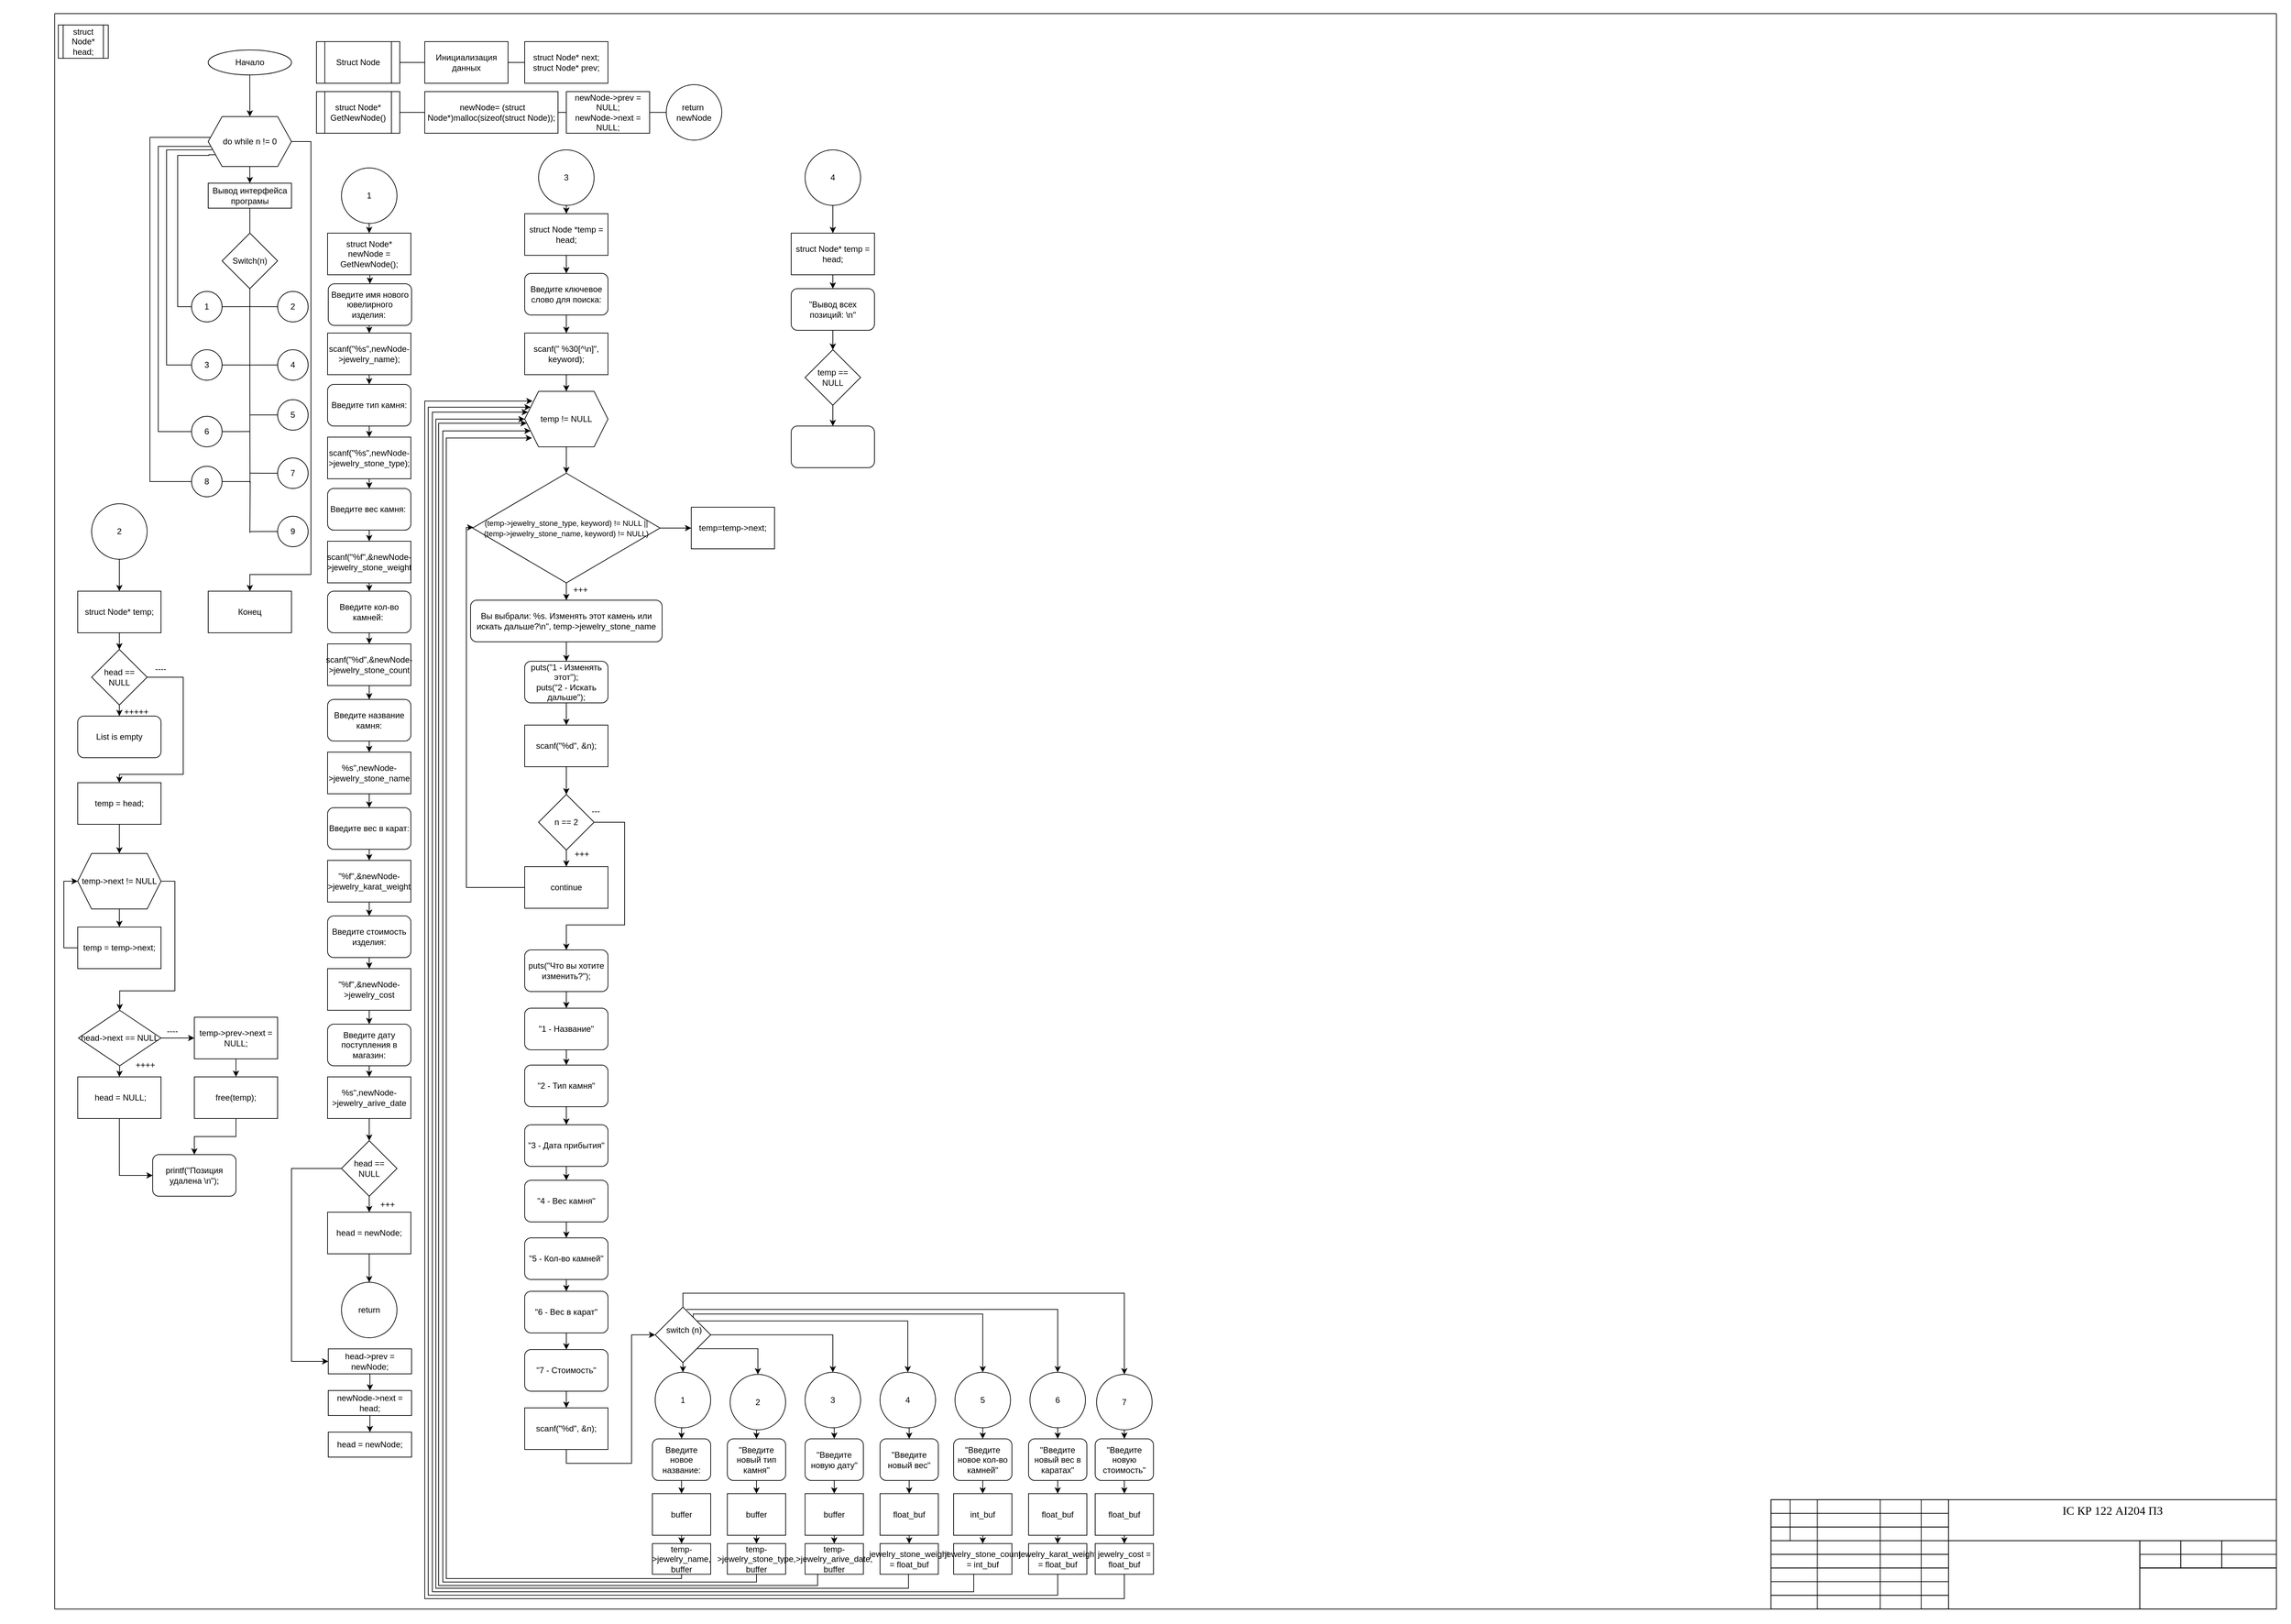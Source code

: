 <mxfile version="14.7.0" type="github">
  <diagram id="L7HbKPoqp5m_SwyzfuJl" name="Страница 1">
    <mxGraphModel dx="1673" dy="946" grid="1" gridSize="12" guides="1" tooltips="1" connect="1" arrows="0" fold="1" page="1" pageScale="1" pageWidth="3300" pageHeight="2339" math="0" shadow="0">
      <root>
        <mxCell id="0" />
        <mxCell id="1" parent="0" />
        <mxCell id="1buuXYzWd8PRPCw0UcvQ-16" value="" style="endArrow=none;html=1;fontFamily=Times New Roman;fontSize=11;entryX=1;entryY=1;entryDx=0;entryDy=0;exitX=1;exitY=0;exitDx=0;exitDy=0;" parent="1" edge="1">
          <mxGeometry width="50" height="50" relative="1" as="geometry">
            <mxPoint x="78.74" y="2319" as="sourcePoint" />
            <mxPoint x="78.74" y="19.685" as="targetPoint" />
          </mxGeometry>
        </mxCell>
        <mxCell id="1buuXYzWd8PRPCw0UcvQ-20" value="" style="endArrow=none;html=1;fontFamily=Times New Roman;fontSize=11;entryX=1;entryY=0;entryDx=0;entryDy=0;exitX=0;exitY=0;exitDx=0;exitDy=0;" parent="1" edge="1">
          <mxGeometry width="50" height="50" relative="1" as="geometry">
            <mxPoint x="3280.0" y="2319.0" as="sourcePoint" />
            <mxPoint x="78.74" y="2319" as="targetPoint" />
          </mxGeometry>
        </mxCell>
        <mxCell id="1buuXYzWd8PRPCw0UcvQ-23" value="" style="endArrow=none;html=1;fontFamily=Times New Roman;fontSize=11;exitX=0;exitY=0;exitDx=0;exitDy=0;" parent="1" edge="1">
          <mxGeometry width="50" height="50" relative="1" as="geometry">
            <mxPoint x="3280.0" y="2319.0" as="sourcePoint" />
            <mxPoint x="3280" y="19.69" as="targetPoint" />
          </mxGeometry>
        </mxCell>
        <mxCell id="1buuXYzWd8PRPCw0UcvQ-25" value="" style="endArrow=none;html=1;fontFamily=Times New Roman;fontSize=11;entryX=0;entryY=1;entryDx=0;entryDy=0;exitX=1;exitY=1;exitDx=0;exitDy=0;" parent="1" edge="1">
          <mxGeometry width="50" height="50" relative="1" as="geometry">
            <mxPoint x="78.74" y="19.685" as="sourcePoint" />
            <mxPoint x="3280.0" y="19.685" as="targetPoint" />
          </mxGeometry>
        </mxCell>
        <mxCell id="1buuXYzWd8PRPCw0UcvQ-29" value="" style="rounded=0;whiteSpace=wrap;html=1;fontFamily=Times New Roman;strokeColor=#000000;fillColor=none;" parent="1" vertex="1">
          <mxGeometry x="2551.648" y="2161.418" width="728.345" height="157.48" as="geometry" />
        </mxCell>
        <mxCell id="1buuXYzWd8PRPCw0UcvQ-38" value="" style="rounded=0;whiteSpace=wrap;html=1;strokeColor=#000000;fillColor=none;" parent="1" vertex="1">
          <mxGeometry x="2551.65" y="2161.36" width="255.905" height="19.685" as="geometry" />
        </mxCell>
        <mxCell id="1buuXYzWd8PRPCw0UcvQ-39" value="" style="rounded=0;whiteSpace=wrap;html=1;strokeColor=#000000;fillColor=none;" parent="1" vertex="1">
          <mxGeometry x="2551.65" y="2181.05" width="255.905" height="19.685" as="geometry" />
        </mxCell>
        <mxCell id="1buuXYzWd8PRPCw0UcvQ-40" value="" style="rounded=0;whiteSpace=wrap;html=1;strokeColor=#000000;fillColor=none;" parent="1" vertex="1">
          <mxGeometry x="2551.63" y="2200.74" width="255.905" height="19.685" as="geometry" />
        </mxCell>
        <mxCell id="1buuXYzWd8PRPCw0UcvQ-41" value="" style="rounded=0;whiteSpace=wrap;html=1;strokeColor=#000000;fillColor=none;" parent="1" vertex="1">
          <mxGeometry x="2551.63" y="2220.45" width="255.905" height="19.685" as="geometry" />
        </mxCell>
        <mxCell id="1buuXYzWd8PRPCw0UcvQ-42" value="" style="rounded=0;whiteSpace=wrap;html=1;strokeColor=#000000;fillColor=none;" parent="1" vertex="1">
          <mxGeometry x="2551.65" y="2240.11" width="255.905" height="19.685" as="geometry" />
        </mxCell>
        <mxCell id="1buuXYzWd8PRPCw0UcvQ-43" value="" style="rounded=0;whiteSpace=wrap;html=1;strokeColor=#000000;fillColor=none;" parent="1" vertex="1">
          <mxGeometry x="2551.65" y="2259.8" width="255.905" height="19.685" as="geometry" />
        </mxCell>
        <mxCell id="1buuXYzWd8PRPCw0UcvQ-44" value="" style="rounded=0;whiteSpace=wrap;html=1;strokeColor=#000000;fillColor=none;" parent="1" vertex="1">
          <mxGeometry x="2551.63" y="2279.48" width="255.905" height="19.685" as="geometry" />
        </mxCell>
        <mxCell id="1buuXYzWd8PRPCw0UcvQ-45" value="" style="rounded=0;whiteSpace=wrap;html=1;strokeColor=#000000;fillColor=none;" parent="1" vertex="1">
          <mxGeometry x="2551.65" y="2299.17" width="255.905" height="19.685" as="geometry" />
        </mxCell>
        <mxCell id="1buuXYzWd8PRPCw0UcvQ-49" value="" style="rounded=0;whiteSpace=wrap;html=1;strokeColor=#000000;fillColor=none;" parent="1" vertex="1">
          <mxGeometry x="2551.63" y="2161.42" width="27.559" height="59.055" as="geometry" />
        </mxCell>
        <mxCell id="1buuXYzWd8PRPCw0UcvQ-51" value="" style="rounded=0;whiteSpace=wrap;html=1;strokeColor=#000000;fillColor=none;" parent="1" vertex="1">
          <mxGeometry x="2618.58" y="2161.37" width="90.551" height="157.48" as="geometry" />
        </mxCell>
        <mxCell id="1buuXYzWd8PRPCw0UcvQ-53" value="" style="rounded=0;whiteSpace=wrap;html=1;strokeColor=#000000;fillColor=none;" parent="1" vertex="1">
          <mxGeometry x="2768.18" y="2161.42" width="39.37" height="157.48" as="geometry" />
        </mxCell>
        <mxCell id="1buuXYzWd8PRPCw0UcvQ-54" value="" style="rounded=0;whiteSpace=wrap;html=1;fontFamily=Times New Roman;strokeColor=#000000;fillColor=none;" parent="1" vertex="1">
          <mxGeometry x="2807.54" y="2220.43" width="275.59" height="98.425" as="geometry" />
        </mxCell>
        <mxCell id="1buuXYzWd8PRPCw0UcvQ-56" value="" style="rounded=0;whiteSpace=wrap;html=1;fontFamily=Times New Roman;strokeColor=#000000;fillColor=none;" parent="1" vertex="1">
          <mxGeometry x="3083.14" y="2259.8" width="196.85" height="59.05" as="geometry" />
        </mxCell>
        <mxCell id="1buuXYzWd8PRPCw0UcvQ-57" value="" style="rounded=0;whiteSpace=wrap;html=1;fontFamily=Times New Roman;strokeColor=#000000;fillColor=none;" parent="1" vertex="1">
          <mxGeometry x="3083.13" y="2220.45" width="196.85" height="39.37" as="geometry" />
        </mxCell>
        <mxCell id="1buuXYzWd8PRPCw0UcvQ-58" value="" style="rounded=0;whiteSpace=wrap;html=1;strokeColor=#000000;fillColor=none;" parent="1" vertex="1">
          <mxGeometry x="3083.13" y="2220.45" width="59.055" height="39.37" as="geometry" />
        </mxCell>
        <mxCell id="1buuXYzWd8PRPCw0UcvQ-59" value="" style="rounded=0;whiteSpace=wrap;html=1;strokeColor=#000000;fillColor=none;" parent="1" vertex="1">
          <mxGeometry x="3142.18" y="2220.45" width="59.055" height="39.37" as="geometry" />
        </mxCell>
        <mxCell id="1buuXYzWd8PRPCw0UcvQ-60" value="" style="rounded=0;whiteSpace=wrap;html=1;strokeColor=#000000;fillColor=none;" parent="1" vertex="1">
          <mxGeometry x="3201.24" y="2220.43" width="78.74" height="39.37" as="geometry" />
        </mxCell>
        <mxCell id="1buuXYzWd8PRPCw0UcvQ-61" value="&lt;font style=&quot;font-size: 17px&quot;&gt;ІС КР 122 АІ204 ПЗ&lt;/font&gt;" style="rounded=0;whiteSpace=wrap;html=1;fontFamily=Times New Roman;strokeColor=#000000;fillColor=none;verticalAlign=top;" parent="1" vertex="1">
          <mxGeometry x="2807.54" y="2161.37" width="472.44" height="59.055" as="geometry" />
        </mxCell>
        <mxCell id="1buuXYzWd8PRPCw0UcvQ-63" value="" style="rounded=0;whiteSpace=wrap;html=1;strokeColor=#000000;fillColor=none;" parent="1" vertex="1">
          <mxGeometry x="3083.14" y="2240.14" width="196.85" height="19.685" as="geometry" />
        </mxCell>
        <mxCell id="1buuXYzWd8PRPCw0UcvQ-65" value="" style="rounded=0;whiteSpace=wrap;html=1;fillColor=none;strokeColor=none;" parent="1" vertex="1">
          <mxGeometry width="36" height="24.25" as="geometry" />
        </mxCell>
        <mxCell id="1buuXYzWd8PRPCw0UcvQ-66" value="" style="rounded=0;whiteSpace=wrap;html=1;fillColor=none;strokeColor=none;" parent="1" vertex="1">
          <mxGeometry x="3288" y="2328" width="12" height="11.25" as="geometry" />
        </mxCell>
        <mxCell id="LGjzmEfDbxT8cVo_mgAx-46" style="edgeStyle=orthogonalEdgeStyle;rounded=0;orthogonalLoop=1;jettySize=auto;html=1;exitX=1;exitY=0.5;exitDx=0;exitDy=0;entryX=0.5;entryY=0;entryDx=0;entryDy=0;endArrow=classic;endFill=1;" edge="1" parent="1" source="LGjzmEfDbxT8cVo_mgAx-132" target="LGjzmEfDbxT8cVo_mgAx-45">
          <mxGeometry relative="1" as="geometry">
            <mxPoint x="408" y="198" as="sourcePoint" />
            <Array as="points">
              <mxPoint x="448" y="204" />
              <mxPoint x="448" y="828" />
              <mxPoint x="360" y="828" />
            </Array>
          </mxGeometry>
        </mxCell>
        <mxCell id="LGjzmEfDbxT8cVo_mgAx-12" style="edgeStyle=orthogonalEdgeStyle;rounded=0;orthogonalLoop=1;jettySize=auto;html=1;exitX=0.5;exitY=1;exitDx=0;exitDy=0;entryX=0.5;entryY=0;entryDx=0;entryDy=0;endArrow=none;endFill=0;" edge="1" parent="1" source="LGjzmEfDbxT8cVo_mgAx-3" target="LGjzmEfDbxT8cVo_mgAx-9">
          <mxGeometry relative="1" as="geometry" />
        </mxCell>
        <mxCell id="LGjzmEfDbxT8cVo_mgAx-3" value="Вывод интерфейса програмы" style="rounded=0;whiteSpace=wrap;html=1;" vertex="1" parent="1">
          <mxGeometry x="300" y="264" width="120" height="36" as="geometry" />
        </mxCell>
        <mxCell id="LGjzmEfDbxT8cVo_mgAx-5" value="" style="endArrow=classic;html=1;entryX=0.5;entryY=0;entryDx=0;entryDy=0;" edge="1" parent="1">
          <mxGeometry width="50" height="50" relative="1" as="geometry">
            <mxPoint x="359.86" y="108" as="sourcePoint" />
            <mxPoint x="360" y="168" as="targetPoint" />
          </mxGeometry>
        </mxCell>
        <mxCell id="LGjzmEfDbxT8cVo_mgAx-8" value="" style="endArrow=classic;html=1;entryX=0.5;entryY=0;entryDx=0;entryDy=0;" edge="1" parent="1" target="LGjzmEfDbxT8cVo_mgAx-3">
          <mxGeometry width="50" height="50" relative="1" as="geometry">
            <mxPoint x="359.8" y="228" as="sourcePoint" />
            <mxPoint x="359.8" y="250" as="targetPoint" />
          </mxGeometry>
        </mxCell>
        <mxCell id="LGjzmEfDbxT8cVo_mgAx-22" style="edgeStyle=orthogonalEdgeStyle;rounded=0;orthogonalLoop=1;jettySize=auto;html=1;exitX=0.5;exitY=1;exitDx=0;exitDy=0;endArrow=none;endFill=0;" edge="1" parent="1" source="LGjzmEfDbxT8cVo_mgAx-9">
          <mxGeometry relative="1" as="geometry">
            <mxPoint x="360.2" y="696" as="targetPoint" />
          </mxGeometry>
        </mxCell>
        <mxCell id="LGjzmEfDbxT8cVo_mgAx-9" value="Switch(n)" style="rhombus;whiteSpace=wrap;html=1;" vertex="1" parent="1">
          <mxGeometry x="320" y="336" width="80" height="80" as="geometry" />
        </mxCell>
        <mxCell id="LGjzmEfDbxT8cVo_mgAx-10" value="Начало" style="ellipse;whiteSpace=wrap;html=1;" vertex="1" parent="1">
          <mxGeometry x="300" y="72" width="120" height="36" as="geometry" />
        </mxCell>
        <mxCell id="LGjzmEfDbxT8cVo_mgAx-29" style="edgeStyle=orthogonalEdgeStyle;rounded=0;orthogonalLoop=1;jettySize=auto;html=1;exitX=0;exitY=0.5;exitDx=0;exitDy=0;entryX=0.097;entryY=0.764;entryDx=0;entryDy=0;endArrow=none;endFill=0;entryPerimeter=0;" edge="1" parent="1" source="LGjzmEfDbxT8cVo_mgAx-13" target="LGjzmEfDbxT8cVo_mgAx-132">
          <mxGeometry relative="1" as="geometry">
            <mxPoint x="300.96" y="223.62" as="targetPoint" />
            <Array as="points">
              <mxPoint x="256" y="442" />
              <mxPoint x="256" y="224" />
              <mxPoint x="301" y="224" />
              <mxPoint x="301" y="223" />
            </Array>
          </mxGeometry>
        </mxCell>
        <mxCell id="LGjzmEfDbxT8cVo_mgAx-35" style="edgeStyle=orthogonalEdgeStyle;rounded=0;orthogonalLoop=1;jettySize=auto;html=1;exitX=1;exitY=0.5;exitDx=0;exitDy=0;endArrow=none;endFill=0;" edge="1" parent="1" source="LGjzmEfDbxT8cVo_mgAx-13">
          <mxGeometry relative="1" as="geometry">
            <mxPoint x="360" y="441.857" as="targetPoint" />
          </mxGeometry>
        </mxCell>
        <mxCell id="LGjzmEfDbxT8cVo_mgAx-13" value="1" style="ellipse;whiteSpace=wrap;html=1;aspect=fixed;" vertex="1" parent="1">
          <mxGeometry x="276" y="420" width="44" height="44" as="geometry" />
        </mxCell>
        <mxCell id="LGjzmEfDbxT8cVo_mgAx-43" style="edgeStyle=orthogonalEdgeStyle;rounded=0;orthogonalLoop=1;jettySize=auto;html=1;exitX=0;exitY=0.5;exitDx=0;exitDy=0;endArrow=none;endFill=0;" edge="1" parent="1" source="LGjzmEfDbxT8cVo_mgAx-14">
          <mxGeometry relative="1" as="geometry">
            <mxPoint x="360" y="441.857" as="targetPoint" />
          </mxGeometry>
        </mxCell>
        <mxCell id="LGjzmEfDbxT8cVo_mgAx-14" value="2" style="ellipse;whiteSpace=wrap;html=1;aspect=fixed;" vertex="1" parent="1">
          <mxGeometry x="400" y="420" width="44" height="44" as="geometry" />
        </mxCell>
        <mxCell id="LGjzmEfDbxT8cVo_mgAx-30" style="edgeStyle=orthogonalEdgeStyle;rounded=0;orthogonalLoop=1;jettySize=auto;html=1;exitX=0;exitY=0.5;exitDx=0;exitDy=0;entryX=0.053;entryY=0.659;entryDx=0;entryDy=0;endArrow=none;endFill=0;entryPerimeter=0;" edge="1" parent="1" source="LGjzmEfDbxT8cVo_mgAx-15" target="LGjzmEfDbxT8cVo_mgAx-132">
          <mxGeometry relative="1" as="geometry">
            <mxPoint x="305.28" y="216.18" as="targetPoint" />
            <Array as="points">
              <mxPoint x="240" y="526" />
              <mxPoint x="240" y="216" />
              <mxPoint x="302" y="216" />
            </Array>
          </mxGeometry>
        </mxCell>
        <mxCell id="LGjzmEfDbxT8cVo_mgAx-36" style="edgeStyle=orthogonalEdgeStyle;rounded=0;orthogonalLoop=1;jettySize=auto;html=1;exitX=1;exitY=0.5;exitDx=0;exitDy=0;endArrow=none;endFill=0;" edge="1" parent="1" source="LGjzmEfDbxT8cVo_mgAx-15">
          <mxGeometry relative="1" as="geometry">
            <mxPoint x="360" y="526.143" as="targetPoint" />
          </mxGeometry>
        </mxCell>
        <mxCell id="LGjzmEfDbxT8cVo_mgAx-15" value="3" style="ellipse;whiteSpace=wrap;html=1;aspect=fixed;" vertex="1" parent="1">
          <mxGeometry x="276" y="504" width="44" height="44" as="geometry" />
        </mxCell>
        <mxCell id="LGjzmEfDbxT8cVo_mgAx-42" style="edgeStyle=orthogonalEdgeStyle;rounded=0;orthogonalLoop=1;jettySize=auto;html=1;exitX=0;exitY=0.5;exitDx=0;exitDy=0;endArrow=none;endFill=0;" edge="1" parent="1" source="LGjzmEfDbxT8cVo_mgAx-16">
          <mxGeometry relative="1" as="geometry">
            <mxPoint x="360" y="526.143" as="targetPoint" />
          </mxGeometry>
        </mxCell>
        <mxCell id="LGjzmEfDbxT8cVo_mgAx-16" value="4" style="ellipse;whiteSpace=wrap;html=1;aspect=fixed;" vertex="1" parent="1">
          <mxGeometry x="400" y="504" width="44" height="44" as="geometry" />
        </mxCell>
        <mxCell id="LGjzmEfDbxT8cVo_mgAx-31" style="edgeStyle=orthogonalEdgeStyle;rounded=0;orthogonalLoop=1;jettySize=auto;html=1;exitX=0;exitY=0.5;exitDx=0;exitDy=0;entryX=0;entryY=0.75;entryDx=0;entryDy=0;endArrow=none;endFill=0;" edge="1" parent="1" source="LGjzmEfDbxT8cVo_mgAx-17">
          <mxGeometry relative="1" as="geometry">
            <mxPoint x="306.667" y="211.333" as="targetPoint" />
            <Array as="points">
              <mxPoint x="228" y="622" />
              <mxPoint x="228" y="211" />
              <mxPoint x="307" y="211" />
            </Array>
          </mxGeometry>
        </mxCell>
        <mxCell id="LGjzmEfDbxT8cVo_mgAx-37" style="edgeStyle=orthogonalEdgeStyle;rounded=0;orthogonalLoop=1;jettySize=auto;html=1;exitX=1;exitY=0.5;exitDx=0;exitDy=0;endArrow=none;endFill=0;" edge="1" parent="1" source="LGjzmEfDbxT8cVo_mgAx-17">
          <mxGeometry relative="1" as="geometry">
            <mxPoint x="360" y="621.857" as="targetPoint" />
          </mxGeometry>
        </mxCell>
        <mxCell id="LGjzmEfDbxT8cVo_mgAx-17" value="6" style="ellipse;whiteSpace=wrap;html=1;aspect=fixed;" vertex="1" parent="1">
          <mxGeometry x="276" y="600" width="44" height="44" as="geometry" />
        </mxCell>
        <mxCell id="LGjzmEfDbxT8cVo_mgAx-41" style="edgeStyle=orthogonalEdgeStyle;rounded=0;orthogonalLoop=1;jettySize=auto;html=1;exitX=0;exitY=0.5;exitDx=0;exitDy=0;endArrow=none;endFill=0;" edge="1" parent="1" source="LGjzmEfDbxT8cVo_mgAx-18">
          <mxGeometry relative="1" as="geometry">
            <mxPoint x="360" y="598.048" as="targetPoint" />
          </mxGeometry>
        </mxCell>
        <mxCell id="LGjzmEfDbxT8cVo_mgAx-18" value="5" style="ellipse;whiteSpace=wrap;html=1;aspect=fixed;" vertex="1" parent="1">
          <mxGeometry x="400" y="576" width="44" height="44" as="geometry" />
        </mxCell>
        <mxCell id="LGjzmEfDbxT8cVo_mgAx-34" style="edgeStyle=orthogonalEdgeStyle;rounded=0;orthogonalLoop=1;jettySize=auto;html=1;exitX=0;exitY=0.5;exitDx=0;exitDy=0;entryX=0;entryY=0.5;entryDx=0;entryDy=0;endArrow=none;endFill=0;" edge="1" parent="1" source="LGjzmEfDbxT8cVo_mgAx-21">
          <mxGeometry relative="1" as="geometry">
            <mxPoint x="312" y="198" as="targetPoint" />
            <Array as="points">
              <mxPoint x="216" y="694" />
              <mxPoint x="216" y="198" />
            </Array>
          </mxGeometry>
        </mxCell>
        <mxCell id="LGjzmEfDbxT8cVo_mgAx-38" style="edgeStyle=orthogonalEdgeStyle;rounded=0;orthogonalLoop=1;jettySize=auto;html=1;exitX=1;exitY=0.5;exitDx=0;exitDy=0;endArrow=none;endFill=0;" edge="1" parent="1" source="LGjzmEfDbxT8cVo_mgAx-21">
          <mxGeometry relative="1" as="geometry">
            <mxPoint x="360" y="768" as="targetPoint" />
          </mxGeometry>
        </mxCell>
        <mxCell id="LGjzmEfDbxT8cVo_mgAx-21" value="8" style="ellipse;whiteSpace=wrap;html=1;aspect=fixed;" vertex="1" parent="1">
          <mxGeometry x="276" y="672" width="44" height="44" as="geometry" />
        </mxCell>
        <mxCell id="LGjzmEfDbxT8cVo_mgAx-40" style="edgeStyle=orthogonalEdgeStyle;rounded=0;orthogonalLoop=1;jettySize=auto;html=1;exitX=0;exitY=0.5;exitDx=0;exitDy=0;endArrow=none;endFill=0;" edge="1" parent="1" source="LGjzmEfDbxT8cVo_mgAx-32">
          <mxGeometry relative="1" as="geometry">
            <mxPoint x="360" y="681.857" as="targetPoint" />
          </mxGeometry>
        </mxCell>
        <mxCell id="LGjzmEfDbxT8cVo_mgAx-32" value="7" style="ellipse;whiteSpace=wrap;html=1;aspect=fixed;" vertex="1" parent="1">
          <mxGeometry x="400" y="660" width="44" height="44" as="geometry" />
        </mxCell>
        <mxCell id="LGjzmEfDbxT8cVo_mgAx-39" style="edgeStyle=orthogonalEdgeStyle;rounded=0;orthogonalLoop=1;jettySize=auto;html=1;exitX=0;exitY=0.5;exitDx=0;exitDy=0;endArrow=none;endFill=0;" edge="1" parent="1" source="LGjzmEfDbxT8cVo_mgAx-33">
          <mxGeometry relative="1" as="geometry">
            <mxPoint x="360" y="766.143" as="targetPoint" />
          </mxGeometry>
        </mxCell>
        <mxCell id="LGjzmEfDbxT8cVo_mgAx-33" value="9" style="ellipse;whiteSpace=wrap;html=1;aspect=fixed;" vertex="1" parent="1">
          <mxGeometry x="400" y="744" width="44" height="44" as="geometry" />
        </mxCell>
        <mxCell id="LGjzmEfDbxT8cVo_mgAx-45" value="Конец" style="rounded=0;whiteSpace=wrap;html=1;" vertex="1" parent="1">
          <mxGeometry x="300" y="852" width="120" height="60" as="geometry" />
        </mxCell>
        <mxCell id="LGjzmEfDbxT8cVo_mgAx-48" value="struct Node* head;" style="shape=process;whiteSpace=wrap;html=1;backgroundOutline=1;" vertex="1" parent="1">
          <mxGeometry x="84" y="36" width="72" height="48" as="geometry" />
        </mxCell>
        <mxCell id="LGjzmEfDbxT8cVo_mgAx-54" style="edgeStyle=orthogonalEdgeStyle;rounded=0;orthogonalLoop=1;jettySize=auto;html=1;exitX=1;exitY=0.5;exitDx=0;exitDy=0;endArrow=none;endFill=0;" edge="1" parent="1" source="LGjzmEfDbxT8cVo_mgAx-49" target="LGjzmEfDbxT8cVo_mgAx-50">
          <mxGeometry relative="1" as="geometry" />
        </mxCell>
        <mxCell id="LGjzmEfDbxT8cVo_mgAx-49" value="Struct Node" style="shape=process;whiteSpace=wrap;html=1;backgroundOutline=1;" vertex="1" parent="1">
          <mxGeometry x="456" y="60" width="120" height="60" as="geometry" />
        </mxCell>
        <mxCell id="LGjzmEfDbxT8cVo_mgAx-55" style="edgeStyle=orthogonalEdgeStyle;rounded=0;orthogonalLoop=1;jettySize=auto;html=1;exitX=1;exitY=0.5;exitDx=0;exitDy=0;endArrow=none;endFill=0;" edge="1" parent="1" source="LGjzmEfDbxT8cVo_mgAx-50" target="LGjzmEfDbxT8cVo_mgAx-52">
          <mxGeometry relative="1" as="geometry" />
        </mxCell>
        <mxCell id="LGjzmEfDbxT8cVo_mgAx-50" value="Инициализация данных" style="rounded=0;whiteSpace=wrap;html=1;" vertex="1" parent="1">
          <mxGeometry x="612" y="60" width="120" height="60" as="geometry" />
        </mxCell>
        <mxCell id="LGjzmEfDbxT8cVo_mgAx-52" value="&lt;div&gt;struct Node* next;&lt;/div&gt;&lt;div&gt;&lt;span&gt;	&lt;/span&gt;struct Node* prev;&lt;/div&gt;" style="rounded=0;whiteSpace=wrap;html=1;" vertex="1" parent="1">
          <mxGeometry x="756" y="60" width="120" height="60" as="geometry" />
        </mxCell>
        <mxCell id="LGjzmEfDbxT8cVo_mgAx-63" style="edgeStyle=orthogonalEdgeStyle;rounded=0;orthogonalLoop=1;jettySize=auto;html=1;exitX=1;exitY=0.5;exitDx=0;exitDy=0;entryX=0;entryY=0.5;entryDx=0;entryDy=0;endArrow=none;endFill=0;" edge="1" parent="1" source="LGjzmEfDbxT8cVo_mgAx-61" target="LGjzmEfDbxT8cVo_mgAx-62">
          <mxGeometry relative="1" as="geometry" />
        </mxCell>
        <mxCell id="LGjzmEfDbxT8cVo_mgAx-61" value="struct Node* GetNewNode()" style="shape=process;whiteSpace=wrap;html=1;backgroundOutline=1;" vertex="1" parent="1">
          <mxGeometry x="456" y="132" width="120" height="60" as="geometry" />
        </mxCell>
        <mxCell id="LGjzmEfDbxT8cVo_mgAx-65" style="edgeStyle=orthogonalEdgeStyle;rounded=0;orthogonalLoop=1;jettySize=auto;html=1;exitX=1;exitY=0.5;exitDx=0;exitDy=0;entryX=0;entryY=0.5;entryDx=0;entryDy=0;endArrow=none;endFill=0;" edge="1" parent="1" source="LGjzmEfDbxT8cVo_mgAx-62" target="LGjzmEfDbxT8cVo_mgAx-64">
          <mxGeometry relative="1" as="geometry" />
        </mxCell>
        <mxCell id="LGjzmEfDbxT8cVo_mgAx-62" value="&lt;div&gt;&amp;nbsp;newNode&lt;span&gt;= (struct Node*)malloc(sizeof(struct Node));&lt;/span&gt;&lt;/div&gt;" style="rounded=0;whiteSpace=wrap;html=1;" vertex="1" parent="1">
          <mxGeometry x="612" y="132" width="192" height="60" as="geometry" />
        </mxCell>
        <mxCell id="LGjzmEfDbxT8cVo_mgAx-67" style="edgeStyle=orthogonalEdgeStyle;rounded=0;orthogonalLoop=1;jettySize=auto;html=1;exitX=1;exitY=0.5;exitDx=0;exitDy=0;entryX=0;entryY=0.5;entryDx=0;entryDy=0;endArrow=none;endFill=0;" edge="1" parent="1" source="LGjzmEfDbxT8cVo_mgAx-64">
          <mxGeometry relative="1" as="geometry">
            <mxPoint x="960" y="162" as="targetPoint" />
          </mxGeometry>
        </mxCell>
        <mxCell id="LGjzmEfDbxT8cVo_mgAx-64" value="newNode-&gt;prev = NULL;&#xa;	newNode-&gt;next = NULL;" style="rounded=0;whiteSpace=wrap;html=1;" vertex="1" parent="1">
          <mxGeometry x="816" y="132" width="120" height="60" as="geometry" />
        </mxCell>
        <mxCell id="LGjzmEfDbxT8cVo_mgAx-68" value="return&amp;nbsp;&lt;br&gt;newNode" style="ellipse;whiteSpace=wrap;html=1;aspect=fixed;" vertex="1" parent="1">
          <mxGeometry x="960" y="122" width="80" height="80" as="geometry" />
        </mxCell>
        <mxCell id="LGjzmEfDbxT8cVo_mgAx-71" style="edgeStyle=orthogonalEdgeStyle;rounded=0;orthogonalLoop=1;jettySize=auto;html=1;exitX=0.5;exitY=1;exitDx=0;exitDy=0;entryX=0.5;entryY=0;entryDx=0;entryDy=0;endArrow=classic;endFill=1;" edge="1" parent="1" source="LGjzmEfDbxT8cVo_mgAx-69" target="LGjzmEfDbxT8cVo_mgAx-70">
          <mxGeometry relative="1" as="geometry" />
        </mxCell>
        <mxCell id="LGjzmEfDbxT8cVo_mgAx-69" value="1" style="ellipse;whiteSpace=wrap;html=1;aspect=fixed;" vertex="1" parent="1">
          <mxGeometry x="492" y="242" width="80" height="80" as="geometry" />
        </mxCell>
        <mxCell id="LGjzmEfDbxT8cVo_mgAx-73" style="edgeStyle=orthogonalEdgeStyle;rounded=0;orthogonalLoop=1;jettySize=auto;html=1;exitX=0.5;exitY=1;exitDx=0;exitDy=0;entryX=0.5;entryY=0;entryDx=0;entryDy=0;endArrow=classic;endFill=1;" edge="1" parent="1" source="LGjzmEfDbxT8cVo_mgAx-70" target="LGjzmEfDbxT8cVo_mgAx-72">
          <mxGeometry relative="1" as="geometry" />
        </mxCell>
        <mxCell id="LGjzmEfDbxT8cVo_mgAx-70" value="struct Node* newNode = GetNewNode();" style="rounded=0;whiteSpace=wrap;html=1;" vertex="1" parent="1">
          <mxGeometry x="472" y="336" width="120" height="60" as="geometry" />
        </mxCell>
        <mxCell id="LGjzmEfDbxT8cVo_mgAx-75" style="edgeStyle=orthogonalEdgeStyle;rounded=0;orthogonalLoop=1;jettySize=auto;html=1;exitX=0.5;exitY=1;exitDx=0;exitDy=0;entryX=0.5;entryY=0;entryDx=0;entryDy=0;endArrow=classic;endFill=1;" edge="1" parent="1" source="LGjzmEfDbxT8cVo_mgAx-72" target="LGjzmEfDbxT8cVo_mgAx-74">
          <mxGeometry relative="1" as="geometry" />
        </mxCell>
        <mxCell id="LGjzmEfDbxT8cVo_mgAx-72" value="Введите имя нового ювелирного изделия:&amp;nbsp;" style="rounded=1;whiteSpace=wrap;html=1;" vertex="1" parent="1">
          <mxGeometry x="473" y="409" width="120" height="60" as="geometry" />
        </mxCell>
        <mxCell id="LGjzmEfDbxT8cVo_mgAx-100" style="edgeStyle=orthogonalEdgeStyle;rounded=0;orthogonalLoop=1;jettySize=auto;html=1;exitX=0.5;exitY=1;exitDx=0;exitDy=0;entryX=0.5;entryY=0;entryDx=0;entryDy=0;endArrow=classic;endFill=1;" edge="1" parent="1" source="LGjzmEfDbxT8cVo_mgAx-74" target="LGjzmEfDbxT8cVo_mgAx-77">
          <mxGeometry relative="1" as="geometry" />
        </mxCell>
        <mxCell id="LGjzmEfDbxT8cVo_mgAx-74" value="scanf(&quot;%s&quot;,newNode-&amp;gt;jewelry_name);" style="rounded=0;whiteSpace=wrap;html=1;" vertex="1" parent="1">
          <mxGeometry x="472" y="480" width="120" height="60" as="geometry" />
        </mxCell>
        <mxCell id="LGjzmEfDbxT8cVo_mgAx-76" style="edgeStyle=orthogonalEdgeStyle;rounded=0;orthogonalLoop=1;jettySize=auto;html=1;exitX=0.5;exitY=1;exitDx=0;exitDy=0;entryX=0.5;entryY=0;entryDx=0;entryDy=0;endArrow=classic;endFill=1;" edge="1" source="LGjzmEfDbxT8cVo_mgAx-77" target="LGjzmEfDbxT8cVo_mgAx-78" parent="1">
          <mxGeometry relative="1" as="geometry" />
        </mxCell>
        <mxCell id="LGjzmEfDbxT8cVo_mgAx-77" value="Введите тип камня:" style="rounded=1;whiteSpace=wrap;html=1;" vertex="1" parent="1">
          <mxGeometry x="472" y="554" width="120" height="60" as="geometry" />
        </mxCell>
        <mxCell id="LGjzmEfDbxT8cVo_mgAx-101" style="edgeStyle=orthogonalEdgeStyle;rounded=0;orthogonalLoop=1;jettySize=auto;html=1;exitX=0.5;exitY=1;exitDx=0;exitDy=0;entryX=0.5;entryY=0;entryDx=0;entryDy=0;endArrow=classic;endFill=1;" edge="1" parent="1" source="LGjzmEfDbxT8cVo_mgAx-78" target="LGjzmEfDbxT8cVo_mgAx-80">
          <mxGeometry relative="1" as="geometry" />
        </mxCell>
        <mxCell id="LGjzmEfDbxT8cVo_mgAx-78" value="scanf(&quot;%s&quot;,newNode-&amp;gt;jewelry_stone_type);" style="rounded=0;whiteSpace=wrap;html=1;" vertex="1" parent="1">
          <mxGeometry x="472" y="630" width="120" height="60" as="geometry" />
        </mxCell>
        <mxCell id="LGjzmEfDbxT8cVo_mgAx-79" style="edgeStyle=orthogonalEdgeStyle;rounded=0;orthogonalLoop=1;jettySize=auto;html=1;exitX=0.5;exitY=1;exitDx=0;exitDy=0;entryX=0.5;entryY=0;entryDx=0;entryDy=0;endArrow=classic;endFill=1;" edge="1" source="LGjzmEfDbxT8cVo_mgAx-80" target="LGjzmEfDbxT8cVo_mgAx-81" parent="1">
          <mxGeometry relative="1" as="geometry" />
        </mxCell>
        <mxCell id="LGjzmEfDbxT8cVo_mgAx-80" value="Введите вес камня:&amp;nbsp;" style="rounded=1;whiteSpace=wrap;html=1;" vertex="1" parent="1">
          <mxGeometry x="472" y="704" width="120" height="60" as="geometry" />
        </mxCell>
        <mxCell id="LGjzmEfDbxT8cVo_mgAx-102" style="edgeStyle=orthogonalEdgeStyle;rounded=0;orthogonalLoop=1;jettySize=auto;html=1;exitX=0.5;exitY=1;exitDx=0;exitDy=0;entryX=0.5;entryY=0;entryDx=0;entryDy=0;endArrow=classic;endFill=1;" edge="1" parent="1" source="LGjzmEfDbxT8cVo_mgAx-81" target="LGjzmEfDbxT8cVo_mgAx-83">
          <mxGeometry relative="1" as="geometry" />
        </mxCell>
        <mxCell id="LGjzmEfDbxT8cVo_mgAx-81" value="scanf(&quot;%f&quot;,&amp;amp;newNode-&amp;gt;jewelry_stone_weight" style="rounded=0;whiteSpace=wrap;html=1;" vertex="1" parent="1">
          <mxGeometry x="472" y="780" width="120" height="60" as="geometry" />
        </mxCell>
        <mxCell id="LGjzmEfDbxT8cVo_mgAx-82" style="edgeStyle=orthogonalEdgeStyle;rounded=0;orthogonalLoop=1;jettySize=auto;html=1;exitX=0.5;exitY=1;exitDx=0;exitDy=0;entryX=0.5;entryY=0;entryDx=0;entryDy=0;endArrow=classic;endFill=1;" edge="1" source="LGjzmEfDbxT8cVo_mgAx-83" target="LGjzmEfDbxT8cVo_mgAx-84" parent="1">
          <mxGeometry relative="1" as="geometry" />
        </mxCell>
        <mxCell id="LGjzmEfDbxT8cVo_mgAx-83" value="Введите кол-во камней:&amp;nbsp;" style="rounded=1;whiteSpace=wrap;html=1;" vertex="1" parent="1">
          <mxGeometry x="472" y="852" width="120" height="60" as="geometry" />
        </mxCell>
        <mxCell id="LGjzmEfDbxT8cVo_mgAx-104" style="edgeStyle=orthogonalEdgeStyle;rounded=0;orthogonalLoop=1;jettySize=auto;html=1;exitX=0.5;exitY=1;exitDx=0;exitDy=0;entryX=0.5;entryY=0;entryDx=0;entryDy=0;endArrow=classic;endFill=1;" edge="1" parent="1" source="LGjzmEfDbxT8cVo_mgAx-84" target="LGjzmEfDbxT8cVo_mgAx-86">
          <mxGeometry relative="1" as="geometry" />
        </mxCell>
        <mxCell id="LGjzmEfDbxT8cVo_mgAx-84" value="scanf(&quot;%d&quot;,&amp;amp;newNode-&amp;gt;jewelry_stone_count" style="rounded=0;whiteSpace=wrap;html=1;" vertex="1" parent="1">
          <mxGeometry x="472" y="928" width="120" height="60" as="geometry" />
        </mxCell>
        <mxCell id="LGjzmEfDbxT8cVo_mgAx-85" style="edgeStyle=orthogonalEdgeStyle;rounded=0;orthogonalLoop=1;jettySize=auto;html=1;exitX=0.5;exitY=1;exitDx=0;exitDy=0;entryX=0.5;entryY=0;entryDx=0;entryDy=0;endArrow=classic;endFill=1;" edge="1" source="LGjzmEfDbxT8cVo_mgAx-86" target="LGjzmEfDbxT8cVo_mgAx-87" parent="1">
          <mxGeometry relative="1" as="geometry" />
        </mxCell>
        <mxCell id="LGjzmEfDbxT8cVo_mgAx-86" value="Введите название камня:" style="rounded=1;whiteSpace=wrap;html=1;" vertex="1" parent="1">
          <mxGeometry x="472" y="1008" width="120" height="60" as="geometry" />
        </mxCell>
        <mxCell id="LGjzmEfDbxT8cVo_mgAx-105" style="edgeStyle=orthogonalEdgeStyle;rounded=0;orthogonalLoop=1;jettySize=auto;html=1;exitX=0.5;exitY=1;exitDx=0;exitDy=0;entryX=0.5;entryY=0;entryDx=0;entryDy=0;endArrow=classic;endFill=1;" edge="1" parent="1" source="LGjzmEfDbxT8cVo_mgAx-87" target="LGjzmEfDbxT8cVo_mgAx-89">
          <mxGeometry relative="1" as="geometry" />
        </mxCell>
        <mxCell id="LGjzmEfDbxT8cVo_mgAx-87" value="%s&quot;,newNode-&amp;gt;jewelry_stone_name" style="rounded=0;whiteSpace=wrap;html=1;" vertex="1" parent="1">
          <mxGeometry x="472" y="1084" width="120" height="60" as="geometry" />
        </mxCell>
        <mxCell id="LGjzmEfDbxT8cVo_mgAx-88" style="edgeStyle=orthogonalEdgeStyle;rounded=0;orthogonalLoop=1;jettySize=auto;html=1;exitX=0.5;exitY=1;exitDx=0;exitDy=0;entryX=0.5;entryY=0;entryDx=0;entryDy=0;endArrow=classic;endFill=1;" edge="1" source="LGjzmEfDbxT8cVo_mgAx-89" target="LGjzmEfDbxT8cVo_mgAx-90" parent="1">
          <mxGeometry relative="1" as="geometry" />
        </mxCell>
        <mxCell id="LGjzmEfDbxT8cVo_mgAx-89" value="Введите вес в карат:" style="rounded=1;whiteSpace=wrap;html=1;" vertex="1" parent="1">
          <mxGeometry x="472" y="1164" width="120" height="60" as="geometry" />
        </mxCell>
        <mxCell id="LGjzmEfDbxT8cVo_mgAx-106" style="edgeStyle=orthogonalEdgeStyle;rounded=0;orthogonalLoop=1;jettySize=auto;html=1;exitX=0.5;exitY=1;exitDx=0;exitDy=0;entryX=0.5;entryY=0;entryDx=0;entryDy=0;endArrow=classic;endFill=1;" edge="1" parent="1" source="LGjzmEfDbxT8cVo_mgAx-90" target="LGjzmEfDbxT8cVo_mgAx-92">
          <mxGeometry relative="1" as="geometry" />
        </mxCell>
        <mxCell id="LGjzmEfDbxT8cVo_mgAx-90" value="&quot;%f&quot;,&amp;amp;newNode-&amp;gt;jewelry_karat_weight" style="rounded=0;whiteSpace=wrap;html=1;" vertex="1" parent="1">
          <mxGeometry x="472" y="1240" width="120" height="60" as="geometry" />
        </mxCell>
        <mxCell id="LGjzmEfDbxT8cVo_mgAx-91" style="edgeStyle=orthogonalEdgeStyle;rounded=0;orthogonalLoop=1;jettySize=auto;html=1;exitX=0.5;exitY=1;exitDx=0;exitDy=0;entryX=0.5;entryY=0;entryDx=0;entryDy=0;endArrow=classic;endFill=1;" edge="1" source="LGjzmEfDbxT8cVo_mgAx-92" target="LGjzmEfDbxT8cVo_mgAx-93" parent="1">
          <mxGeometry relative="1" as="geometry" />
        </mxCell>
        <mxCell id="LGjzmEfDbxT8cVo_mgAx-92" value="Введите стоимость изделия:" style="rounded=1;whiteSpace=wrap;html=1;" vertex="1" parent="1">
          <mxGeometry x="472" y="1320" width="120" height="60" as="geometry" />
        </mxCell>
        <mxCell id="LGjzmEfDbxT8cVo_mgAx-107" style="edgeStyle=orthogonalEdgeStyle;rounded=0;orthogonalLoop=1;jettySize=auto;html=1;exitX=0.5;exitY=1;exitDx=0;exitDy=0;entryX=0.5;entryY=0;entryDx=0;entryDy=0;endArrow=classic;endFill=1;" edge="1" parent="1" source="LGjzmEfDbxT8cVo_mgAx-93" target="LGjzmEfDbxT8cVo_mgAx-95">
          <mxGeometry relative="1" as="geometry" />
        </mxCell>
        <mxCell id="LGjzmEfDbxT8cVo_mgAx-93" value="&quot;%f&quot;,&amp;amp;newNode-&amp;gt;jewelry_cost" style="rounded=0;whiteSpace=wrap;html=1;" vertex="1" parent="1">
          <mxGeometry x="472" y="1396" width="120" height="60" as="geometry" />
        </mxCell>
        <mxCell id="LGjzmEfDbxT8cVo_mgAx-94" style="edgeStyle=orthogonalEdgeStyle;rounded=0;orthogonalLoop=1;jettySize=auto;html=1;exitX=0.5;exitY=1;exitDx=0;exitDy=0;entryX=0.5;entryY=0;entryDx=0;entryDy=0;endArrow=classic;endFill=1;" edge="1" source="LGjzmEfDbxT8cVo_mgAx-95" target="LGjzmEfDbxT8cVo_mgAx-96" parent="1">
          <mxGeometry relative="1" as="geometry" />
        </mxCell>
        <mxCell id="LGjzmEfDbxT8cVo_mgAx-95" value="Введите дату поступления в магазин:" style="rounded=1;whiteSpace=wrap;html=1;" vertex="1" parent="1">
          <mxGeometry x="472" y="1476" width="120" height="60" as="geometry" />
        </mxCell>
        <mxCell id="LGjzmEfDbxT8cVo_mgAx-112" style="edgeStyle=orthogonalEdgeStyle;rounded=0;orthogonalLoop=1;jettySize=auto;html=1;exitX=0.5;exitY=1;exitDx=0;exitDy=0;entryX=0.5;entryY=0;entryDx=0;entryDy=0;endArrow=classic;endFill=1;" edge="1" parent="1" source="LGjzmEfDbxT8cVo_mgAx-96" target="LGjzmEfDbxT8cVo_mgAx-111">
          <mxGeometry relative="1" as="geometry" />
        </mxCell>
        <mxCell id="LGjzmEfDbxT8cVo_mgAx-96" value="%s&quot;,newNode-&amp;gt;jewelry_arive_date" style="rounded=0;whiteSpace=wrap;html=1;" vertex="1" parent="1">
          <mxGeometry x="472" y="1552" width="120" height="60" as="geometry" />
        </mxCell>
        <mxCell id="LGjzmEfDbxT8cVo_mgAx-115" style="edgeStyle=orthogonalEdgeStyle;rounded=0;orthogonalLoop=1;jettySize=auto;html=1;exitX=0.5;exitY=1;exitDx=0;exitDy=0;entryX=0.5;entryY=0;entryDx=0;entryDy=0;endArrow=classic;endFill=1;" edge="1" parent="1" source="LGjzmEfDbxT8cVo_mgAx-111" target="LGjzmEfDbxT8cVo_mgAx-113">
          <mxGeometry relative="1" as="geometry" />
        </mxCell>
        <mxCell id="LGjzmEfDbxT8cVo_mgAx-126" style="edgeStyle=orthogonalEdgeStyle;rounded=0;orthogonalLoop=1;jettySize=auto;html=1;exitX=0;exitY=0.5;exitDx=0;exitDy=0;entryX=0;entryY=0.5;entryDx=0;entryDy=0;endArrow=classic;endFill=1;" edge="1" parent="1" source="LGjzmEfDbxT8cVo_mgAx-111" target="LGjzmEfDbxT8cVo_mgAx-122">
          <mxGeometry relative="1" as="geometry">
            <Array as="points">
              <mxPoint x="420" y="1684" />
              <mxPoint x="420" y="1962" />
            </Array>
          </mxGeometry>
        </mxCell>
        <mxCell id="LGjzmEfDbxT8cVo_mgAx-111" value="head == NULL" style="rhombus;whiteSpace=wrap;html=1;" vertex="1" parent="1">
          <mxGeometry x="492" y="1644" width="80" height="80" as="geometry" />
        </mxCell>
        <mxCell id="LGjzmEfDbxT8cVo_mgAx-118" style="edgeStyle=orthogonalEdgeStyle;rounded=0;orthogonalLoop=1;jettySize=auto;html=1;exitX=0.5;exitY=1;exitDx=0;exitDy=0;entryX=0.5;entryY=0;entryDx=0;entryDy=0;endArrow=classic;endFill=1;" edge="1" parent="1" source="LGjzmEfDbxT8cVo_mgAx-113" target="LGjzmEfDbxT8cVo_mgAx-117">
          <mxGeometry relative="1" as="geometry" />
        </mxCell>
        <mxCell id="LGjzmEfDbxT8cVo_mgAx-113" value="head = newNode;" style="rounded=0;whiteSpace=wrap;html=1;" vertex="1" parent="1">
          <mxGeometry x="472" y="1747" width="120" height="60" as="geometry" />
        </mxCell>
        <mxCell id="LGjzmEfDbxT8cVo_mgAx-116" value="+++" style="text;html=1;align=center;verticalAlign=middle;resizable=0;points=[];autosize=1;strokeColor=none;" vertex="1" parent="1">
          <mxGeometry x="540" y="1724" width="36" height="24" as="geometry" />
        </mxCell>
        <mxCell id="LGjzmEfDbxT8cVo_mgAx-117" value="return" style="ellipse;whiteSpace=wrap;html=1;aspect=fixed;" vertex="1" parent="1">
          <mxGeometry x="492" y="1848" width="80" height="80" as="geometry" />
        </mxCell>
        <mxCell id="LGjzmEfDbxT8cVo_mgAx-127" style="edgeStyle=orthogonalEdgeStyle;rounded=0;orthogonalLoop=1;jettySize=auto;html=1;exitX=0.5;exitY=1;exitDx=0;exitDy=0;entryX=0.5;entryY=0;entryDx=0;entryDy=0;endArrow=classic;endFill=1;" edge="1" parent="1" source="LGjzmEfDbxT8cVo_mgAx-122" target="LGjzmEfDbxT8cVo_mgAx-123">
          <mxGeometry relative="1" as="geometry" />
        </mxCell>
        <mxCell id="LGjzmEfDbxT8cVo_mgAx-122" value="head-&amp;gt;prev = newNode;" style="rounded=0;whiteSpace=wrap;html=1;" vertex="1" parent="1">
          <mxGeometry x="473" y="1944" width="120" height="36" as="geometry" />
        </mxCell>
        <mxCell id="LGjzmEfDbxT8cVo_mgAx-128" style="edgeStyle=orthogonalEdgeStyle;rounded=0;orthogonalLoop=1;jettySize=auto;html=1;exitX=0.5;exitY=1;exitDx=0;exitDy=0;entryX=0.5;entryY=0;entryDx=0;entryDy=0;endArrow=classic;endFill=1;" edge="1" parent="1" source="LGjzmEfDbxT8cVo_mgAx-123" target="LGjzmEfDbxT8cVo_mgAx-124">
          <mxGeometry relative="1" as="geometry" />
        </mxCell>
        <mxCell id="LGjzmEfDbxT8cVo_mgAx-123" value="newNode-&amp;gt;next = head;" style="rounded=0;whiteSpace=wrap;html=1;" vertex="1" parent="1">
          <mxGeometry x="473" y="2004" width="120" height="36" as="geometry" />
        </mxCell>
        <mxCell id="LGjzmEfDbxT8cVo_mgAx-124" value="head = newNode;" style="rounded=0;whiteSpace=wrap;html=1;" vertex="1" parent="1">
          <mxGeometry x="473" y="2064" width="120" height="36" as="geometry" />
        </mxCell>
        <mxCell id="LGjzmEfDbxT8cVo_mgAx-133" style="edgeStyle=orthogonalEdgeStyle;rounded=0;orthogonalLoop=1;jettySize=auto;html=1;exitX=0.5;exitY=1;exitDx=0;exitDy=0;endArrow=classic;endFill=1;entryX=0.5;entryY=0;entryDx=0;entryDy=0;" edge="1" parent="1" source="LGjzmEfDbxT8cVo_mgAx-129" target="LGjzmEfDbxT8cVo_mgAx-135">
          <mxGeometry relative="1" as="geometry">
            <mxPoint x="172" y="842" as="targetPoint" />
          </mxGeometry>
        </mxCell>
        <mxCell id="LGjzmEfDbxT8cVo_mgAx-129" value="2" style="ellipse;whiteSpace=wrap;html=1;aspect=fixed;" vertex="1" parent="1">
          <mxGeometry x="132" y="726" width="80" height="80" as="geometry" />
        </mxCell>
        <mxCell id="LGjzmEfDbxT8cVo_mgAx-132" value="&lt;span&gt;do while&amp;nbsp;n != 0&lt;/span&gt;" style="shape=hexagon;perimeter=hexagonPerimeter2;whiteSpace=wrap;html=1;fixedSize=1;" vertex="1" parent="1">
          <mxGeometry x="300" y="168" width="120" height="72" as="geometry" />
        </mxCell>
        <mxCell id="LGjzmEfDbxT8cVo_mgAx-137" style="edgeStyle=orthogonalEdgeStyle;rounded=0;orthogonalLoop=1;jettySize=auto;html=1;exitX=0.5;exitY=1;exitDx=0;exitDy=0;entryX=0.5;entryY=0;entryDx=0;entryDy=0;endArrow=classic;endFill=1;" edge="1" parent="1" source="LGjzmEfDbxT8cVo_mgAx-135" target="LGjzmEfDbxT8cVo_mgAx-136">
          <mxGeometry relative="1" as="geometry" />
        </mxCell>
        <mxCell id="LGjzmEfDbxT8cVo_mgAx-135" value="struct Node* temp;" style="rounded=0;whiteSpace=wrap;html=1;" vertex="1" parent="1">
          <mxGeometry x="112" y="852" width="120" height="60" as="geometry" />
        </mxCell>
        <mxCell id="LGjzmEfDbxT8cVo_mgAx-140" style="edgeStyle=orthogonalEdgeStyle;rounded=0;orthogonalLoop=1;jettySize=auto;html=1;exitX=0.5;exitY=1;exitDx=0;exitDy=0;entryX=0.5;entryY=0;entryDx=0;entryDy=0;endArrow=classic;endFill=1;" edge="1" parent="1" source="LGjzmEfDbxT8cVo_mgAx-136" target="LGjzmEfDbxT8cVo_mgAx-139">
          <mxGeometry relative="1" as="geometry" />
        </mxCell>
        <mxCell id="LGjzmEfDbxT8cVo_mgAx-147" style="edgeStyle=orthogonalEdgeStyle;rounded=0;orthogonalLoop=1;jettySize=auto;html=1;exitX=1;exitY=0.5;exitDx=0;exitDy=0;entryX=0.5;entryY=0;entryDx=0;entryDy=0;endArrow=classic;endFill=1;" edge="1" parent="1" source="LGjzmEfDbxT8cVo_mgAx-136" target="LGjzmEfDbxT8cVo_mgAx-142">
          <mxGeometry relative="1" as="geometry">
            <Array as="points">
              <mxPoint x="264" y="976" />
              <mxPoint x="264" y="1116" />
              <mxPoint x="172" y="1116" />
            </Array>
          </mxGeometry>
        </mxCell>
        <mxCell id="LGjzmEfDbxT8cVo_mgAx-136" value="head == NULL" style="rhombus;whiteSpace=wrap;html=1;" vertex="1" parent="1">
          <mxGeometry x="132" y="936" width="80" height="80" as="geometry" />
        </mxCell>
        <mxCell id="LGjzmEfDbxT8cVo_mgAx-139" value="List is empty" style="rounded=1;whiteSpace=wrap;html=1;" vertex="1" parent="1">
          <mxGeometry x="112" y="1032" width="120" height="60" as="geometry" />
        </mxCell>
        <mxCell id="LGjzmEfDbxT8cVo_mgAx-141" value="+++++" style="text;html=1;align=center;verticalAlign=middle;resizable=0;points=[];autosize=1;strokeColor=none;" vertex="1" parent="1">
          <mxGeometry x="172" y="1014" width="48" height="24" as="geometry" />
        </mxCell>
        <mxCell id="LGjzmEfDbxT8cVo_mgAx-146" style="edgeStyle=orthogonalEdgeStyle;rounded=0;orthogonalLoop=1;jettySize=auto;html=1;exitX=0.5;exitY=1;exitDx=0;exitDy=0;entryX=0.5;entryY=0;entryDx=0;entryDy=0;endArrow=classic;endFill=1;" edge="1" parent="1" source="LGjzmEfDbxT8cVo_mgAx-142" target="LGjzmEfDbxT8cVo_mgAx-145">
          <mxGeometry relative="1" as="geometry" />
        </mxCell>
        <mxCell id="LGjzmEfDbxT8cVo_mgAx-142" value="temp = head;" style="rounded=0;whiteSpace=wrap;html=1;" vertex="1" parent="1">
          <mxGeometry x="112" y="1128" width="120" height="60" as="geometry" />
        </mxCell>
        <mxCell id="LGjzmEfDbxT8cVo_mgAx-144" value="----" style="text;html=1;align=center;verticalAlign=middle;resizable=0;points=[];autosize=1;strokeColor=none;" vertex="1" parent="1">
          <mxGeometry x="213" y="952" width="36" height="24" as="geometry" />
        </mxCell>
        <mxCell id="LGjzmEfDbxT8cVo_mgAx-149" style="edgeStyle=orthogonalEdgeStyle;rounded=0;orthogonalLoop=1;jettySize=auto;html=1;exitX=0.5;exitY=1;exitDx=0;exitDy=0;entryX=0.5;entryY=0;entryDx=0;entryDy=0;endArrow=classic;endFill=1;" edge="1" parent="1" source="LGjzmEfDbxT8cVo_mgAx-145" target="LGjzmEfDbxT8cVo_mgAx-148">
          <mxGeometry relative="1" as="geometry" />
        </mxCell>
        <mxCell id="LGjzmEfDbxT8cVo_mgAx-154" style="edgeStyle=orthogonalEdgeStyle;rounded=0;orthogonalLoop=1;jettySize=auto;html=1;exitX=1;exitY=0.5;exitDx=0;exitDy=0;entryX=0.5;entryY=0;entryDx=0;entryDy=0;endArrow=classic;endFill=1;" edge="1" parent="1" source="LGjzmEfDbxT8cVo_mgAx-145" target="LGjzmEfDbxT8cVo_mgAx-153">
          <mxGeometry relative="1" as="geometry">
            <Array as="points">
              <mxPoint x="252" y="1270" />
              <mxPoint x="252" y="1428" />
              <mxPoint x="173" y="1428" />
            </Array>
          </mxGeometry>
        </mxCell>
        <mxCell id="LGjzmEfDbxT8cVo_mgAx-145" value="temp-&amp;gt;next != NULL" style="shape=hexagon;perimeter=hexagonPerimeter2;whiteSpace=wrap;html=1;fixedSize=1;" vertex="1" parent="1">
          <mxGeometry x="112" y="1230" width="120" height="80" as="geometry" />
        </mxCell>
        <mxCell id="LGjzmEfDbxT8cVo_mgAx-150" style="edgeStyle=orthogonalEdgeStyle;rounded=0;orthogonalLoop=1;jettySize=auto;html=1;exitX=0;exitY=0.5;exitDx=0;exitDy=0;entryX=0;entryY=0.5;entryDx=0;entryDy=0;endArrow=classic;endFill=1;" edge="1" parent="1" source="LGjzmEfDbxT8cVo_mgAx-148" target="LGjzmEfDbxT8cVo_mgAx-145">
          <mxGeometry relative="1" as="geometry" />
        </mxCell>
        <mxCell id="LGjzmEfDbxT8cVo_mgAx-148" value="temp = temp-&amp;gt;next;" style="rounded=0;whiteSpace=wrap;html=1;" vertex="1" parent="1">
          <mxGeometry x="112" y="1336" width="120" height="60" as="geometry" />
        </mxCell>
        <mxCell id="LGjzmEfDbxT8cVo_mgAx-156" style="edgeStyle=orthogonalEdgeStyle;rounded=0;orthogonalLoop=1;jettySize=auto;html=1;exitX=0.5;exitY=1;exitDx=0;exitDy=0;entryX=0.5;entryY=0;entryDx=0;entryDy=0;endArrow=classic;endFill=1;" edge="1" parent="1" source="LGjzmEfDbxT8cVo_mgAx-153" target="LGjzmEfDbxT8cVo_mgAx-155">
          <mxGeometry relative="1" as="geometry" />
        </mxCell>
        <mxCell id="LGjzmEfDbxT8cVo_mgAx-159" style="edgeStyle=orthogonalEdgeStyle;rounded=0;orthogonalLoop=1;jettySize=auto;html=1;exitX=1;exitY=0.5;exitDx=0;exitDy=0;entryX=0;entryY=0.5;entryDx=0;entryDy=0;endArrow=classic;endFill=1;" edge="1" parent="1" source="LGjzmEfDbxT8cVo_mgAx-153" target="LGjzmEfDbxT8cVo_mgAx-158">
          <mxGeometry relative="1" as="geometry" />
        </mxCell>
        <mxCell id="LGjzmEfDbxT8cVo_mgAx-153" value="head-&amp;gt;next == NULL" style="rhombus;whiteSpace=wrap;html=1;" vertex="1" parent="1">
          <mxGeometry x="113" y="1456" width="119" height="80" as="geometry" />
        </mxCell>
        <mxCell id="LGjzmEfDbxT8cVo_mgAx-164" style="edgeStyle=orthogonalEdgeStyle;rounded=0;orthogonalLoop=1;jettySize=auto;html=1;exitX=0.5;exitY=1;exitDx=0;exitDy=0;entryX=0;entryY=0.5;entryDx=0;entryDy=0;endArrow=classic;endFill=1;" edge="1" parent="1" source="LGjzmEfDbxT8cVo_mgAx-155" target="LGjzmEfDbxT8cVo_mgAx-162">
          <mxGeometry relative="1" as="geometry" />
        </mxCell>
        <mxCell id="LGjzmEfDbxT8cVo_mgAx-155" value="&amp;nbsp;head = NULL;" style="rounded=0;whiteSpace=wrap;html=1;" vertex="1" parent="1">
          <mxGeometry x="112" y="1552" width="120" height="60" as="geometry" />
        </mxCell>
        <mxCell id="LGjzmEfDbxT8cVo_mgAx-157" value="++++" style="text;html=1;align=center;verticalAlign=middle;resizable=0;points=[];autosize=1;strokeColor=none;" vertex="1" parent="1">
          <mxGeometry x="185" y="1523" width="48" height="24" as="geometry" />
        </mxCell>
        <mxCell id="LGjzmEfDbxT8cVo_mgAx-161" style="edgeStyle=orthogonalEdgeStyle;rounded=0;orthogonalLoop=1;jettySize=auto;html=1;exitX=0.5;exitY=1;exitDx=0;exitDy=0;entryX=0.5;entryY=0;entryDx=0;entryDy=0;endArrow=classic;endFill=1;" edge="1" parent="1" source="LGjzmEfDbxT8cVo_mgAx-158" target="LGjzmEfDbxT8cVo_mgAx-160">
          <mxGeometry relative="1" as="geometry" />
        </mxCell>
        <mxCell id="LGjzmEfDbxT8cVo_mgAx-158" value="temp-&amp;gt;prev-&amp;gt;next = NULL;" style="rounded=0;whiteSpace=wrap;html=1;" vertex="1" parent="1">
          <mxGeometry x="280" y="1466" width="120" height="60" as="geometry" />
        </mxCell>
        <mxCell id="LGjzmEfDbxT8cVo_mgAx-163" style="edgeStyle=orthogonalEdgeStyle;rounded=0;orthogonalLoop=1;jettySize=auto;html=1;exitX=0.5;exitY=1;exitDx=0;exitDy=0;entryX=0.5;entryY=0;entryDx=0;entryDy=0;endArrow=classic;endFill=1;" edge="1" parent="1" source="LGjzmEfDbxT8cVo_mgAx-160" target="LGjzmEfDbxT8cVo_mgAx-162">
          <mxGeometry relative="1" as="geometry" />
        </mxCell>
        <mxCell id="LGjzmEfDbxT8cVo_mgAx-160" value="free(temp);" style="rounded=0;whiteSpace=wrap;html=1;" vertex="1" parent="1">
          <mxGeometry x="280" y="1552" width="120" height="60" as="geometry" />
        </mxCell>
        <mxCell id="LGjzmEfDbxT8cVo_mgAx-162" value="printf(&quot;Позиция удалена \n&quot;);" style="rounded=1;whiteSpace=wrap;html=1;" vertex="1" parent="1">
          <mxGeometry x="220" y="1664" width="120" height="60" as="geometry" />
        </mxCell>
        <mxCell id="LGjzmEfDbxT8cVo_mgAx-165" value="----" style="text;html=1;align=center;verticalAlign=middle;resizable=0;points=[];autosize=1;strokeColor=none;" vertex="1" parent="1">
          <mxGeometry x="230" y="1474" width="36" height="24" as="geometry" />
        </mxCell>
        <mxCell id="LGjzmEfDbxT8cVo_mgAx-168" style="edgeStyle=orthogonalEdgeStyle;rounded=0;orthogonalLoop=1;jettySize=auto;html=1;exitX=0.5;exitY=1;exitDx=0;exitDy=0;entryX=0.5;entryY=0;entryDx=0;entryDy=0;endArrow=classic;endFill=1;" edge="1" parent="1" source="LGjzmEfDbxT8cVo_mgAx-166" target="LGjzmEfDbxT8cVo_mgAx-167">
          <mxGeometry relative="1" as="geometry" />
        </mxCell>
        <mxCell id="LGjzmEfDbxT8cVo_mgAx-166" value="3" style="ellipse;whiteSpace=wrap;html=1;aspect=fixed;" vertex="1" parent="1">
          <mxGeometry x="776" y="216" width="80" height="80" as="geometry" />
        </mxCell>
        <mxCell id="LGjzmEfDbxT8cVo_mgAx-170" style="edgeStyle=orthogonalEdgeStyle;rounded=0;orthogonalLoop=1;jettySize=auto;html=1;exitX=0.5;exitY=1;exitDx=0;exitDy=0;entryX=0.5;entryY=0;entryDx=0;entryDy=0;endArrow=classic;endFill=1;" edge="1" parent="1" source="LGjzmEfDbxT8cVo_mgAx-167" target="LGjzmEfDbxT8cVo_mgAx-169">
          <mxGeometry relative="1" as="geometry" />
        </mxCell>
        <mxCell id="LGjzmEfDbxT8cVo_mgAx-167" value="struct Node *temp = head;" style="rounded=0;whiteSpace=wrap;html=1;" vertex="1" parent="1">
          <mxGeometry x="756" y="308" width="120" height="60" as="geometry" />
        </mxCell>
        <mxCell id="LGjzmEfDbxT8cVo_mgAx-209" style="edgeStyle=orthogonalEdgeStyle;rounded=0;orthogonalLoop=1;jettySize=auto;html=1;exitX=0.5;exitY=1;exitDx=0;exitDy=0;entryX=0.5;entryY=0;entryDx=0;entryDy=0;endArrow=classic;endFill=1;" edge="1" parent="1" source="LGjzmEfDbxT8cVo_mgAx-169" target="LGjzmEfDbxT8cVo_mgAx-171">
          <mxGeometry relative="1" as="geometry" />
        </mxCell>
        <mxCell id="LGjzmEfDbxT8cVo_mgAx-169" value="Введите ключевое слово для поиска:" style="rounded=1;whiteSpace=wrap;html=1;" vertex="1" parent="1">
          <mxGeometry x="756" y="394" width="120" height="60" as="geometry" />
        </mxCell>
        <mxCell id="LGjzmEfDbxT8cVo_mgAx-210" style="edgeStyle=orthogonalEdgeStyle;rounded=0;orthogonalLoop=1;jettySize=auto;html=1;exitX=0.5;exitY=1;exitDx=0;exitDy=0;entryX=0.5;entryY=0;entryDx=0;entryDy=0;endArrow=classic;endFill=1;" edge="1" parent="1" source="LGjzmEfDbxT8cVo_mgAx-171" target="LGjzmEfDbxT8cVo_mgAx-208">
          <mxGeometry relative="1" as="geometry" />
        </mxCell>
        <mxCell id="LGjzmEfDbxT8cVo_mgAx-171" value="scanf(&quot; %30[^\n]&quot;, keyword);" style="rounded=0;whiteSpace=wrap;html=1;" vertex="1" parent="1">
          <mxGeometry x="756" y="480" width="120" height="60" as="geometry" />
        </mxCell>
        <mxCell id="LGjzmEfDbxT8cVo_mgAx-176" style="edgeStyle=orthogonalEdgeStyle;rounded=0;orthogonalLoop=1;jettySize=auto;html=1;exitX=0.5;exitY=1;exitDx=0;exitDy=0;entryX=0.5;entryY=0;entryDx=0;entryDy=0;endArrow=classic;endFill=1;" edge="1" parent="1" source="LGjzmEfDbxT8cVo_mgAx-173" target="LGjzmEfDbxT8cVo_mgAx-175">
          <mxGeometry relative="1" as="geometry">
            <mxPoint x="816" y="843" as="sourcePoint" />
          </mxGeometry>
        </mxCell>
        <mxCell id="LGjzmEfDbxT8cVo_mgAx-293" style="edgeStyle=orthogonalEdgeStyle;rounded=0;orthogonalLoop=1;jettySize=auto;html=1;exitX=1;exitY=0.5;exitDx=0;exitDy=0;endArrow=classic;endFill=1;entryX=0;entryY=0.5;entryDx=0;entryDy=0;" edge="1" parent="1" source="LGjzmEfDbxT8cVo_mgAx-173" target="LGjzmEfDbxT8cVo_mgAx-292">
          <mxGeometry relative="1" as="geometry">
            <Array as="points">
              <mxPoint x="984" y="761" />
              <mxPoint x="984" y="761" />
            </Array>
          </mxGeometry>
        </mxCell>
        <mxCell id="LGjzmEfDbxT8cVo_mgAx-173" value="&lt;font style=&quot;font-size: 11px&quot;&gt;(temp-&amp;gt;jewelry_stone_type, keyword) != NULL || (temp-&amp;gt;jewelry_stone_name, keyword) != NULL)&lt;/font&gt;" style="rhombus;whiteSpace=wrap;html=1;" vertex="1" parent="1">
          <mxGeometry x="681" y="682" width="270" height="158" as="geometry" />
        </mxCell>
        <mxCell id="LGjzmEfDbxT8cVo_mgAx-178" style="edgeStyle=orthogonalEdgeStyle;rounded=0;orthogonalLoop=1;jettySize=auto;html=1;exitX=0.5;exitY=1;exitDx=0;exitDy=0;endArrow=classic;endFill=1;entryX=0.5;entryY=0;entryDx=0;entryDy=0;" edge="1" parent="1" source="LGjzmEfDbxT8cVo_mgAx-175" target="LGjzmEfDbxT8cVo_mgAx-177">
          <mxGeometry relative="1" as="geometry">
            <mxPoint x="816" y="949" as="targetPoint" />
          </mxGeometry>
        </mxCell>
        <mxCell id="LGjzmEfDbxT8cVo_mgAx-175" value="Вы выбрали: %s. Изменять этот камень или искать дальше?\n&quot;, temp-&amp;gt;jewelry_stone_name" style="rounded=1;whiteSpace=wrap;html=1;" vertex="1" parent="1">
          <mxGeometry x="678" y="865" width="276" height="60" as="geometry" />
        </mxCell>
        <mxCell id="LGjzmEfDbxT8cVo_mgAx-180" style="edgeStyle=orthogonalEdgeStyle;rounded=0;orthogonalLoop=1;jettySize=auto;html=1;exitX=0.5;exitY=1;exitDx=0;exitDy=0;entryX=0.5;entryY=0;entryDx=0;entryDy=0;endArrow=classic;endFill=1;" edge="1" parent="1" source="LGjzmEfDbxT8cVo_mgAx-177" target="LGjzmEfDbxT8cVo_mgAx-179">
          <mxGeometry relative="1" as="geometry" />
        </mxCell>
        <mxCell id="LGjzmEfDbxT8cVo_mgAx-177" value="&lt;div&gt;puts(&quot;1 - Изменять этот&quot;);&lt;/div&gt;&lt;div&gt;&lt;span&gt;puts(&quot;2 - Искать дальше&quot;);&lt;/span&gt;&lt;/div&gt;" style="rounded=1;whiteSpace=wrap;html=1;" vertex="1" parent="1">
          <mxGeometry x="756" y="953" width="120" height="60" as="geometry" />
        </mxCell>
        <mxCell id="LGjzmEfDbxT8cVo_mgAx-182" style="edgeStyle=orthogonalEdgeStyle;rounded=0;orthogonalLoop=1;jettySize=auto;html=1;exitX=0.5;exitY=1;exitDx=0;exitDy=0;entryX=0.5;entryY=0;entryDx=0;entryDy=0;endArrow=classic;endFill=1;" edge="1" parent="1" source="LGjzmEfDbxT8cVo_mgAx-179" target="LGjzmEfDbxT8cVo_mgAx-181">
          <mxGeometry relative="1" as="geometry" />
        </mxCell>
        <mxCell id="LGjzmEfDbxT8cVo_mgAx-179" value="scanf(&quot;%d&quot;, &amp;amp;n);" style="rounded=0;whiteSpace=wrap;html=1;" vertex="1" parent="1">
          <mxGeometry x="756" y="1045" width="120" height="60" as="geometry" />
        </mxCell>
        <mxCell id="LGjzmEfDbxT8cVo_mgAx-184" style="edgeStyle=orthogonalEdgeStyle;rounded=0;orthogonalLoop=1;jettySize=auto;html=1;exitX=0.5;exitY=1;exitDx=0;exitDy=0;entryX=0.5;entryY=0;entryDx=0;entryDy=0;endArrow=classic;endFill=1;" edge="1" parent="1" source="LGjzmEfDbxT8cVo_mgAx-181" target="LGjzmEfDbxT8cVo_mgAx-183">
          <mxGeometry relative="1" as="geometry" />
        </mxCell>
        <mxCell id="LGjzmEfDbxT8cVo_mgAx-190" style="edgeStyle=orthogonalEdgeStyle;rounded=0;orthogonalLoop=1;jettySize=auto;html=1;exitX=1;exitY=0.5;exitDx=0;exitDy=0;entryX=0.5;entryY=0;entryDx=0;entryDy=0;endArrow=classic;endFill=1;" edge="1" parent="1" source="LGjzmEfDbxT8cVo_mgAx-181" target="LGjzmEfDbxT8cVo_mgAx-189">
          <mxGeometry relative="1" as="geometry">
            <Array as="points">
              <mxPoint x="900" y="1185" />
              <mxPoint x="900" y="1333" />
              <mxPoint x="816" y="1333" />
            </Array>
          </mxGeometry>
        </mxCell>
        <mxCell id="LGjzmEfDbxT8cVo_mgAx-181" value="n == 2" style="rhombus;whiteSpace=wrap;html=1;" vertex="1" parent="1">
          <mxGeometry x="776" y="1145" width="80" height="80" as="geometry" />
        </mxCell>
        <mxCell id="LGjzmEfDbxT8cVo_mgAx-185" style="edgeStyle=orthogonalEdgeStyle;rounded=0;orthogonalLoop=1;jettySize=auto;html=1;exitX=0;exitY=0.5;exitDx=0;exitDy=0;entryX=0.004;entryY=0.494;entryDx=0;entryDy=0;endArrow=classic;endFill=1;entryPerimeter=0;" edge="1" parent="1" source="LGjzmEfDbxT8cVo_mgAx-183" target="LGjzmEfDbxT8cVo_mgAx-173">
          <mxGeometry relative="1" as="geometry">
            <mxPoint x="681" y="764" as="targetPoint" />
            <Array as="points">
              <mxPoint x="672" y="1279" />
              <mxPoint x="672" y="760" />
            </Array>
          </mxGeometry>
        </mxCell>
        <mxCell id="LGjzmEfDbxT8cVo_mgAx-183" value="continue" style="rounded=0;whiteSpace=wrap;html=1;" vertex="1" parent="1">
          <mxGeometry x="756" y="1249" width="120" height="60" as="geometry" />
        </mxCell>
        <mxCell id="LGjzmEfDbxT8cVo_mgAx-186" value="+++" style="text;html=1;align=center;verticalAlign=middle;resizable=0;points=[];autosize=1;strokeColor=none;" vertex="1" parent="1">
          <mxGeometry x="820" y="1219" width="36" height="24" as="geometry" />
        </mxCell>
        <mxCell id="LGjzmEfDbxT8cVo_mgAx-187" value="---" style="text;html=1;align=center;verticalAlign=middle;resizable=0;points=[];autosize=1;strokeColor=none;" vertex="1" parent="1">
          <mxGeometry x="840" y="1157" width="36" height="24" as="geometry" />
        </mxCell>
        <mxCell id="LGjzmEfDbxT8cVo_mgAx-199" style="edgeStyle=orthogonalEdgeStyle;rounded=0;orthogonalLoop=1;jettySize=auto;html=1;exitX=0.5;exitY=1;exitDx=0;exitDy=0;endArrow=classic;endFill=1;" edge="1" parent="1" source="LGjzmEfDbxT8cVo_mgAx-189" target="LGjzmEfDbxT8cVo_mgAx-191">
          <mxGeometry relative="1" as="geometry" />
        </mxCell>
        <mxCell id="LGjzmEfDbxT8cVo_mgAx-189" value="puts(&quot;Что вы хотите изменить?&quot;);" style="rounded=1;whiteSpace=wrap;html=1;" vertex="1" parent="1">
          <mxGeometry x="756" y="1369" width="120" height="60" as="geometry" />
        </mxCell>
        <mxCell id="LGjzmEfDbxT8cVo_mgAx-200" style="edgeStyle=orthogonalEdgeStyle;rounded=0;orthogonalLoop=1;jettySize=auto;html=1;exitX=0.5;exitY=1;exitDx=0;exitDy=0;entryX=0.5;entryY=0;entryDx=0;entryDy=0;endArrow=classic;endFill=1;" edge="1" parent="1" source="LGjzmEfDbxT8cVo_mgAx-191" target="LGjzmEfDbxT8cVo_mgAx-193">
          <mxGeometry relative="1" as="geometry" />
        </mxCell>
        <mxCell id="LGjzmEfDbxT8cVo_mgAx-191" value="&quot;1 - Название&quot;" style="rounded=1;whiteSpace=wrap;html=1;" vertex="1" parent="1">
          <mxGeometry x="756" y="1453" width="120" height="60" as="geometry" />
        </mxCell>
        <mxCell id="LGjzmEfDbxT8cVo_mgAx-202" style="edgeStyle=orthogonalEdgeStyle;rounded=0;orthogonalLoop=1;jettySize=auto;html=1;exitX=0.5;exitY=1;exitDx=0;exitDy=0;entryX=0.5;entryY=0;entryDx=0;entryDy=0;endArrow=classic;endFill=1;" edge="1" parent="1" source="LGjzmEfDbxT8cVo_mgAx-192" target="LGjzmEfDbxT8cVo_mgAx-195">
          <mxGeometry relative="1" as="geometry" />
        </mxCell>
        <mxCell id="LGjzmEfDbxT8cVo_mgAx-192" value="&quot;3 - Дата прибытия&quot;" style="rounded=1;whiteSpace=wrap;html=1;" vertex="1" parent="1">
          <mxGeometry x="756" y="1621" width="120" height="60" as="geometry" />
        </mxCell>
        <mxCell id="LGjzmEfDbxT8cVo_mgAx-201" style="edgeStyle=orthogonalEdgeStyle;rounded=0;orthogonalLoop=1;jettySize=auto;html=1;exitX=0.5;exitY=1;exitDx=0;exitDy=0;endArrow=classic;endFill=1;" edge="1" parent="1" source="LGjzmEfDbxT8cVo_mgAx-193" target="LGjzmEfDbxT8cVo_mgAx-192">
          <mxGeometry relative="1" as="geometry" />
        </mxCell>
        <mxCell id="LGjzmEfDbxT8cVo_mgAx-193" value="&quot;2 - Тип камня&quot;" style="rounded=1;whiteSpace=wrap;html=1;" vertex="1" parent="1">
          <mxGeometry x="756" y="1535" width="120" height="60" as="geometry" />
        </mxCell>
        <mxCell id="LGjzmEfDbxT8cVo_mgAx-203" style="edgeStyle=orthogonalEdgeStyle;rounded=0;orthogonalLoop=1;jettySize=auto;html=1;exitX=0.5;exitY=1;exitDx=0;exitDy=0;entryX=0.5;entryY=0;entryDx=0;entryDy=0;endArrow=classic;endFill=1;" edge="1" parent="1" source="LGjzmEfDbxT8cVo_mgAx-195" target="LGjzmEfDbxT8cVo_mgAx-196">
          <mxGeometry relative="1" as="geometry" />
        </mxCell>
        <mxCell id="LGjzmEfDbxT8cVo_mgAx-195" value="&quot;4 - Вес камня&quot;" style="rounded=1;whiteSpace=wrap;html=1;" vertex="1" parent="1">
          <mxGeometry x="756" y="1701" width="120" height="60" as="geometry" />
        </mxCell>
        <mxCell id="LGjzmEfDbxT8cVo_mgAx-204" style="edgeStyle=orthogonalEdgeStyle;rounded=0;orthogonalLoop=1;jettySize=auto;html=1;exitX=0.5;exitY=1;exitDx=0;exitDy=0;entryX=0.5;entryY=0;entryDx=0;entryDy=0;endArrow=classic;endFill=1;" edge="1" parent="1" source="LGjzmEfDbxT8cVo_mgAx-196" target="LGjzmEfDbxT8cVo_mgAx-197">
          <mxGeometry relative="1" as="geometry" />
        </mxCell>
        <mxCell id="LGjzmEfDbxT8cVo_mgAx-196" value="&quot;5 - Кол-во камней&quot;" style="rounded=1;whiteSpace=wrap;html=1;" vertex="1" parent="1">
          <mxGeometry x="756" y="1784" width="120" height="60" as="geometry" />
        </mxCell>
        <mxCell id="LGjzmEfDbxT8cVo_mgAx-205" style="edgeStyle=orthogonalEdgeStyle;rounded=0;orthogonalLoop=1;jettySize=auto;html=1;exitX=0.5;exitY=1;exitDx=0;exitDy=0;entryX=0.5;entryY=0;entryDx=0;entryDy=0;endArrow=classic;endFill=1;" edge="1" parent="1" source="LGjzmEfDbxT8cVo_mgAx-197" target="LGjzmEfDbxT8cVo_mgAx-198">
          <mxGeometry relative="1" as="geometry" />
        </mxCell>
        <mxCell id="LGjzmEfDbxT8cVo_mgAx-197" value="&quot;6 - Вес в карат&quot;" style="rounded=1;whiteSpace=wrap;html=1;" vertex="1" parent="1">
          <mxGeometry x="756" y="1861" width="120" height="60" as="geometry" />
        </mxCell>
        <mxCell id="LGjzmEfDbxT8cVo_mgAx-207" style="edgeStyle=orthogonalEdgeStyle;rounded=0;orthogonalLoop=1;jettySize=auto;html=1;exitX=0.5;exitY=1;exitDx=0;exitDy=0;entryX=0.5;entryY=0;entryDx=0;entryDy=0;endArrow=classic;endFill=1;" edge="1" parent="1" source="LGjzmEfDbxT8cVo_mgAx-198" target="LGjzmEfDbxT8cVo_mgAx-206">
          <mxGeometry relative="1" as="geometry" />
        </mxCell>
        <mxCell id="LGjzmEfDbxT8cVo_mgAx-198" value="&quot;7 - Стоимость&quot;" style="rounded=1;whiteSpace=wrap;html=1;" vertex="1" parent="1">
          <mxGeometry x="756" y="1945" width="120" height="60" as="geometry" />
        </mxCell>
        <mxCell id="LGjzmEfDbxT8cVo_mgAx-213" style="edgeStyle=orthogonalEdgeStyle;rounded=0;orthogonalLoop=1;jettySize=auto;html=1;exitX=0.5;exitY=1;exitDx=0;exitDy=0;entryX=0;entryY=0.5;entryDx=0;entryDy=0;endArrow=classic;endFill=1;" edge="1" parent="1" source="LGjzmEfDbxT8cVo_mgAx-206" target="LGjzmEfDbxT8cVo_mgAx-212">
          <mxGeometry relative="1" as="geometry" />
        </mxCell>
        <mxCell id="LGjzmEfDbxT8cVo_mgAx-206" value="scanf(&quot;%d&quot;, &amp;amp;n);" style="rounded=0;whiteSpace=wrap;html=1;" vertex="1" parent="1">
          <mxGeometry x="756" y="2029" width="120" height="60" as="geometry" />
        </mxCell>
        <mxCell id="LGjzmEfDbxT8cVo_mgAx-211" style="edgeStyle=orthogonalEdgeStyle;rounded=0;orthogonalLoop=1;jettySize=auto;html=1;exitX=0.5;exitY=1;exitDx=0;exitDy=0;entryX=0.5;entryY=0;entryDx=0;entryDy=0;endArrow=classic;endFill=1;" edge="1" parent="1" source="LGjzmEfDbxT8cVo_mgAx-208" target="LGjzmEfDbxT8cVo_mgAx-173">
          <mxGeometry relative="1" as="geometry" />
        </mxCell>
        <mxCell id="LGjzmEfDbxT8cVo_mgAx-208" value="temp != NULL" style="shape=hexagon;perimeter=hexagonPerimeter2;whiteSpace=wrap;html=1;fixedSize=1;" vertex="1" parent="1">
          <mxGeometry x="756" y="564" width="120" height="80" as="geometry" />
        </mxCell>
        <mxCell id="LGjzmEfDbxT8cVo_mgAx-228" style="edgeStyle=orthogonalEdgeStyle;rounded=0;orthogonalLoop=1;jettySize=auto;html=1;exitX=0.5;exitY=1;exitDx=0;exitDy=0;entryX=0.5;entryY=0;entryDx=0;entryDy=0;endArrow=classic;endFill=1;" edge="1" parent="1" source="LGjzmEfDbxT8cVo_mgAx-212" target="LGjzmEfDbxT8cVo_mgAx-214">
          <mxGeometry relative="1" as="geometry" />
        </mxCell>
        <mxCell id="LGjzmEfDbxT8cVo_mgAx-231" style="edgeStyle=orthogonalEdgeStyle;rounded=0;orthogonalLoop=1;jettySize=auto;html=1;exitX=1;exitY=1;exitDx=0;exitDy=0;entryX=0.5;entryY=0;entryDx=0;entryDy=0;endArrow=classic;endFill=1;" edge="1" parent="1" source="LGjzmEfDbxT8cVo_mgAx-212" target="LGjzmEfDbxT8cVo_mgAx-223">
          <mxGeometry relative="1" as="geometry" />
        </mxCell>
        <mxCell id="LGjzmEfDbxT8cVo_mgAx-234" style="edgeStyle=orthogonalEdgeStyle;rounded=0;orthogonalLoop=1;jettySize=auto;html=1;exitX=0.5;exitY=0;exitDx=0;exitDy=0;entryX=0.5;entryY=0;entryDx=0;entryDy=0;endArrow=classic;endFill=1;" edge="1" parent="1" source="LGjzmEfDbxT8cVo_mgAx-212" target="LGjzmEfDbxT8cVo_mgAx-227">
          <mxGeometry relative="1" as="geometry" />
        </mxCell>
        <mxCell id="LGjzmEfDbxT8cVo_mgAx-235" style="edgeStyle=orthogonalEdgeStyle;rounded=0;orthogonalLoop=1;jettySize=auto;html=1;exitX=0.563;exitY=0.042;exitDx=0;exitDy=0;entryX=0.5;entryY=0;entryDx=0;entryDy=0;endArrow=classic;endFill=1;exitPerimeter=0;" edge="1" parent="1" source="LGjzmEfDbxT8cVo_mgAx-212" target="LGjzmEfDbxT8cVo_mgAx-226">
          <mxGeometry relative="1" as="geometry" />
        </mxCell>
        <mxCell id="LGjzmEfDbxT8cVo_mgAx-237" style="edgeStyle=orthogonalEdgeStyle;rounded=0;orthogonalLoop=1;jettySize=auto;html=1;exitX=0.686;exitY=0.189;exitDx=0;exitDy=0;entryX=0.5;entryY=0;entryDx=0;entryDy=0;endArrow=classic;endFill=1;exitPerimeter=0;" edge="1" parent="1" source="LGjzmEfDbxT8cVo_mgAx-212" target="LGjzmEfDbxT8cVo_mgAx-225">
          <mxGeometry relative="1" as="geometry">
            <Array as="points">
              <mxPoint x="999" y="1893.76" />
              <mxPoint x="1416" y="1893.76" />
            </Array>
          </mxGeometry>
        </mxCell>
        <mxCell id="LGjzmEfDbxT8cVo_mgAx-240" style="edgeStyle=orthogonalEdgeStyle;rounded=0;orthogonalLoop=1;jettySize=auto;html=1;exitX=1;exitY=0;exitDx=0;exitDy=0;entryX=0.5;entryY=0;entryDx=0;entryDy=0;endArrow=classic;endFill=1;" edge="1" parent="1" source="LGjzmEfDbxT8cVo_mgAx-212" target="LGjzmEfDbxT8cVo_mgAx-222">
          <mxGeometry relative="1" as="geometry" />
        </mxCell>
        <mxCell id="LGjzmEfDbxT8cVo_mgAx-241" style="edgeStyle=orthogonalEdgeStyle;rounded=0;orthogonalLoop=1;jettySize=auto;html=1;exitX=1;exitY=0.5;exitDx=0;exitDy=0;entryX=0.5;entryY=0;entryDx=0;entryDy=0;endArrow=classic;endFill=1;" edge="1" parent="1" source="LGjzmEfDbxT8cVo_mgAx-212" target="LGjzmEfDbxT8cVo_mgAx-224">
          <mxGeometry relative="1" as="geometry" />
        </mxCell>
        <mxCell id="LGjzmEfDbxT8cVo_mgAx-212" value="&lt;div&gt;&amp;nbsp;switch (n)&lt;/div&gt;&lt;div&gt;&lt;br&gt;&lt;/div&gt;" style="rhombus;whiteSpace=wrap;html=1;" vertex="1" parent="1">
          <mxGeometry x="944" y="1883.76" width="80" height="80" as="geometry" />
        </mxCell>
        <mxCell id="LGjzmEfDbxT8cVo_mgAx-243" style="edgeStyle=orthogonalEdgeStyle;rounded=0;orthogonalLoop=1;jettySize=auto;html=1;exitX=0.5;exitY=1;exitDx=0;exitDy=0;entryX=0.5;entryY=0;entryDx=0;entryDy=0;endArrow=classic;endFill=1;" edge="1" parent="1" source="LGjzmEfDbxT8cVo_mgAx-214" target="LGjzmEfDbxT8cVo_mgAx-242">
          <mxGeometry relative="1" as="geometry" />
        </mxCell>
        <mxCell id="LGjzmEfDbxT8cVo_mgAx-214" value="1" style="ellipse;whiteSpace=wrap;html=1;aspect=fixed;" vertex="1" parent="1">
          <mxGeometry x="944" y="1977.76" width="80" height="80" as="geometry" />
        </mxCell>
        <mxCell id="LGjzmEfDbxT8cVo_mgAx-274" style="edgeStyle=orthogonalEdgeStyle;rounded=0;orthogonalLoop=1;jettySize=auto;html=1;exitX=0.5;exitY=1;exitDx=0;exitDy=0;entryX=0.5;entryY=0;entryDx=0;entryDy=0;endArrow=classic;endFill=1;" edge="1" parent="1" source="LGjzmEfDbxT8cVo_mgAx-222" target="LGjzmEfDbxT8cVo_mgAx-259">
          <mxGeometry relative="1" as="geometry" />
        </mxCell>
        <mxCell id="LGjzmEfDbxT8cVo_mgAx-222" value="4" style="ellipse;whiteSpace=wrap;html=1;aspect=fixed;" vertex="1" parent="1">
          <mxGeometry x="1268" y="1977.76" width="80" height="80" as="geometry" />
        </mxCell>
        <mxCell id="LGjzmEfDbxT8cVo_mgAx-276" style="edgeStyle=orthogonalEdgeStyle;rounded=0;orthogonalLoop=1;jettySize=auto;html=1;exitX=0.5;exitY=1;exitDx=0;exitDy=0;entryX=0.5;entryY=0;entryDx=0;entryDy=0;endArrow=classic;endFill=1;" edge="1" parent="1" source="LGjzmEfDbxT8cVo_mgAx-223" target="LGjzmEfDbxT8cVo_mgAx-253">
          <mxGeometry relative="1" as="geometry" />
        </mxCell>
        <mxCell id="LGjzmEfDbxT8cVo_mgAx-223" value="2" style="ellipse;whiteSpace=wrap;html=1;aspect=fixed;" vertex="1" parent="1">
          <mxGeometry x="1052" y="1980.76" width="80" height="80" as="geometry" />
        </mxCell>
        <mxCell id="LGjzmEfDbxT8cVo_mgAx-275" style="edgeStyle=orthogonalEdgeStyle;rounded=0;orthogonalLoop=1;jettySize=auto;html=1;exitX=0.5;exitY=1;exitDx=0;exitDy=0;entryX=0.5;entryY=0;entryDx=0;entryDy=0;endArrow=classic;endFill=1;" edge="1" parent="1" source="LGjzmEfDbxT8cVo_mgAx-224" target="LGjzmEfDbxT8cVo_mgAx-256">
          <mxGeometry relative="1" as="geometry" />
        </mxCell>
        <mxCell id="LGjzmEfDbxT8cVo_mgAx-224" value="3" style="ellipse;whiteSpace=wrap;html=1;aspect=fixed;" vertex="1" parent="1">
          <mxGeometry x="1160" y="1977.76" width="80" height="80" as="geometry" />
        </mxCell>
        <mxCell id="LGjzmEfDbxT8cVo_mgAx-273" style="edgeStyle=orthogonalEdgeStyle;rounded=0;orthogonalLoop=1;jettySize=auto;html=1;exitX=0.5;exitY=1;exitDx=0;exitDy=0;entryX=0.5;entryY=0;entryDx=0;entryDy=0;endArrow=classic;endFill=1;" edge="1" parent="1" source="LGjzmEfDbxT8cVo_mgAx-225" target="LGjzmEfDbxT8cVo_mgAx-262">
          <mxGeometry relative="1" as="geometry" />
        </mxCell>
        <mxCell id="LGjzmEfDbxT8cVo_mgAx-225" value="5" style="ellipse;whiteSpace=wrap;html=1;aspect=fixed;" vertex="1" parent="1">
          <mxGeometry x="1376" y="1977.76" width="80" height="80" as="geometry" />
        </mxCell>
        <mxCell id="LGjzmEfDbxT8cVo_mgAx-272" style="edgeStyle=orthogonalEdgeStyle;rounded=0;orthogonalLoop=1;jettySize=auto;html=1;exitX=0.5;exitY=1;exitDx=0;exitDy=0;entryX=0.5;entryY=0;entryDx=0;entryDy=0;endArrow=classic;endFill=1;" edge="1" parent="1" source="LGjzmEfDbxT8cVo_mgAx-226" target="LGjzmEfDbxT8cVo_mgAx-265">
          <mxGeometry relative="1" as="geometry" />
        </mxCell>
        <mxCell id="LGjzmEfDbxT8cVo_mgAx-226" value="6" style="ellipse;whiteSpace=wrap;html=1;aspect=fixed;" vertex="1" parent="1">
          <mxGeometry x="1484" y="1977.76" width="80" height="80" as="geometry" />
        </mxCell>
        <mxCell id="LGjzmEfDbxT8cVo_mgAx-271" style="edgeStyle=orthogonalEdgeStyle;rounded=0;orthogonalLoop=1;jettySize=auto;html=1;exitX=0.5;exitY=1;exitDx=0;exitDy=0;entryX=0.5;entryY=0;entryDx=0;entryDy=0;endArrow=classic;endFill=1;" edge="1" parent="1" source="LGjzmEfDbxT8cVo_mgAx-227" target="LGjzmEfDbxT8cVo_mgAx-268">
          <mxGeometry relative="1" as="geometry" />
        </mxCell>
        <mxCell id="LGjzmEfDbxT8cVo_mgAx-227" value="7" style="ellipse;whiteSpace=wrap;html=1;aspect=fixed;" vertex="1" parent="1">
          <mxGeometry x="1580" y="1980.76" width="80" height="80" as="geometry" />
        </mxCell>
        <mxCell id="LGjzmEfDbxT8cVo_mgAx-246" style="edgeStyle=orthogonalEdgeStyle;rounded=0;orthogonalLoop=1;jettySize=auto;html=1;exitX=0.5;exitY=1;exitDx=0;exitDy=0;entryX=0.5;entryY=0;entryDx=0;entryDy=0;endArrow=classic;endFill=1;" edge="1" parent="1" source="LGjzmEfDbxT8cVo_mgAx-242" target="LGjzmEfDbxT8cVo_mgAx-244">
          <mxGeometry relative="1" as="geometry" />
        </mxCell>
        <mxCell id="LGjzmEfDbxT8cVo_mgAx-242" value="Введите новое название:" style="rounded=1;whiteSpace=wrap;html=1;" vertex="1" parent="1">
          <mxGeometry x="940" y="2073.61" width="84" height="60" as="geometry" />
        </mxCell>
        <mxCell id="LGjzmEfDbxT8cVo_mgAx-247" style="edgeStyle=orthogonalEdgeStyle;rounded=0;orthogonalLoop=1;jettySize=auto;html=1;exitX=0.5;exitY=1;exitDx=0;exitDy=0;entryX=0.5;entryY=0;entryDx=0;entryDy=0;endArrow=classic;endFill=1;" edge="1" parent="1" source="LGjzmEfDbxT8cVo_mgAx-244" target="LGjzmEfDbxT8cVo_mgAx-245">
          <mxGeometry relative="1" as="geometry" />
        </mxCell>
        <mxCell id="LGjzmEfDbxT8cVo_mgAx-244" value="buffer" style="rounded=0;whiteSpace=wrap;html=1;" vertex="1" parent="1">
          <mxGeometry x="940" y="2152.61" width="84" height="60" as="geometry" />
        </mxCell>
        <mxCell id="LGjzmEfDbxT8cVo_mgAx-301" style="edgeStyle=orthogonalEdgeStyle;rounded=0;orthogonalLoop=1;jettySize=auto;html=1;exitX=0.5;exitY=1;exitDx=0;exitDy=0;entryX=0.087;entryY=0.841;entryDx=0;entryDy=0;entryPerimeter=0;endArrow=classic;endFill=1;" edge="1" parent="1" source="LGjzmEfDbxT8cVo_mgAx-245" target="LGjzmEfDbxT8cVo_mgAx-208">
          <mxGeometry relative="1" as="geometry">
            <Array as="points">
              <mxPoint x="982" y="2275" />
              <mxPoint x="643" y="2275" />
              <mxPoint x="643" y="631" />
            </Array>
          </mxGeometry>
        </mxCell>
        <mxCell id="LGjzmEfDbxT8cVo_mgAx-245" value="temp-&amp;gt;jewelry_name, buffer&lt;br&gt;" style="rounded=0;whiteSpace=wrap;html=1;" vertex="1" parent="1">
          <mxGeometry x="940" y="2224.61" width="84" height="44.18" as="geometry" />
        </mxCell>
        <mxCell id="LGjzmEfDbxT8cVo_mgAx-277" style="edgeStyle=orthogonalEdgeStyle;rounded=0;orthogonalLoop=1;jettySize=auto;html=1;exitX=0.5;exitY=1;exitDx=0;exitDy=0;entryX=0.5;entryY=0;entryDx=0;entryDy=0;endArrow=classic;endFill=1;" edge="1" parent="1" source="LGjzmEfDbxT8cVo_mgAx-253" target="LGjzmEfDbxT8cVo_mgAx-254">
          <mxGeometry relative="1" as="geometry" />
        </mxCell>
        <mxCell id="LGjzmEfDbxT8cVo_mgAx-253" value="&quot;Введите новый тип камня&quot;" style="rounded=1;whiteSpace=wrap;html=1;" vertex="1" parent="1">
          <mxGeometry x="1048" y="2073.61" width="84" height="60" as="geometry" />
        </mxCell>
        <mxCell id="LGjzmEfDbxT8cVo_mgAx-283" style="edgeStyle=orthogonalEdgeStyle;rounded=0;orthogonalLoop=1;jettySize=auto;html=1;exitX=0.5;exitY=1;exitDx=0;exitDy=0;entryX=0.5;entryY=0;entryDx=0;entryDy=0;endArrow=classic;endFill=1;" edge="1" parent="1" source="LGjzmEfDbxT8cVo_mgAx-254" target="LGjzmEfDbxT8cVo_mgAx-255">
          <mxGeometry relative="1" as="geometry" />
        </mxCell>
        <mxCell id="LGjzmEfDbxT8cVo_mgAx-254" value="buffer" style="rounded=0;whiteSpace=wrap;html=1;" vertex="1" parent="1">
          <mxGeometry x="1048" y="2152.61" width="84" height="60" as="geometry" />
        </mxCell>
        <mxCell id="LGjzmEfDbxT8cVo_mgAx-300" style="edgeStyle=orthogonalEdgeStyle;rounded=0;orthogonalLoop=1;jettySize=auto;html=1;exitX=0.5;exitY=1;exitDx=0;exitDy=0;endArrow=classic;endFill=1;" edge="1" parent="1" source="LGjzmEfDbxT8cVo_mgAx-255" target="LGjzmEfDbxT8cVo_mgAx-208">
          <mxGeometry relative="1" as="geometry">
            <Array as="points">
              <mxPoint x="1090" y="2280" />
              <mxPoint x="638" y="2280" />
              <mxPoint x="638" y="621" />
            </Array>
          </mxGeometry>
        </mxCell>
        <mxCell id="LGjzmEfDbxT8cVo_mgAx-255" value="temp-&amp;gt;jewelry_stone_type, buffer" style="rounded=0;whiteSpace=wrap;html=1;" vertex="1" parent="1">
          <mxGeometry x="1048" y="2224.61" width="84" height="44.18" as="geometry" />
        </mxCell>
        <mxCell id="LGjzmEfDbxT8cVo_mgAx-278" style="edgeStyle=orthogonalEdgeStyle;rounded=0;orthogonalLoop=1;jettySize=auto;html=1;exitX=0.5;exitY=1;exitDx=0;exitDy=0;entryX=0.5;entryY=0;entryDx=0;entryDy=0;endArrow=classic;endFill=1;" edge="1" parent="1" source="LGjzmEfDbxT8cVo_mgAx-256" target="LGjzmEfDbxT8cVo_mgAx-257">
          <mxGeometry relative="1" as="geometry" />
        </mxCell>
        <mxCell id="LGjzmEfDbxT8cVo_mgAx-256" value="&quot;Введите новую дату&quot;" style="rounded=1;whiteSpace=wrap;html=1;" vertex="1" parent="1">
          <mxGeometry x="1160" y="2073.61" width="84" height="60" as="geometry" />
        </mxCell>
        <mxCell id="LGjzmEfDbxT8cVo_mgAx-284" style="edgeStyle=orthogonalEdgeStyle;rounded=0;orthogonalLoop=1;jettySize=auto;html=1;exitX=0.5;exitY=1;exitDx=0;exitDy=0;entryX=0.5;entryY=0;entryDx=0;entryDy=0;endArrow=classic;endFill=1;" edge="1" parent="1" source="LGjzmEfDbxT8cVo_mgAx-257" target="LGjzmEfDbxT8cVo_mgAx-258">
          <mxGeometry relative="1" as="geometry" />
        </mxCell>
        <mxCell id="LGjzmEfDbxT8cVo_mgAx-257" value="buffer" style="rounded=0;whiteSpace=wrap;html=1;" vertex="1" parent="1">
          <mxGeometry x="1160" y="2152.61" width="84" height="60" as="geometry" />
        </mxCell>
        <mxCell id="LGjzmEfDbxT8cVo_mgAx-299" style="edgeStyle=orthogonalEdgeStyle;rounded=0;orthogonalLoop=1;jettySize=auto;html=1;exitX=0.43;exitY=0.982;exitDx=0;exitDy=0;endArrow=classic;endFill=1;exitPerimeter=0;" edge="1" parent="1" target="LGjzmEfDbxT8cVo_mgAx-208">
          <mxGeometry relative="1" as="geometry">
            <mxPoint x="1178.11" y="2263.485" as="sourcePoint" />
            <mxPoint x="742.79" y="607.73" as="targetPoint" />
            <Array as="points">
              <mxPoint x="1178" y="2285" />
              <mxPoint x="632" y="2285" />
              <mxPoint x="632" y="610" />
            </Array>
          </mxGeometry>
        </mxCell>
        <mxCell id="LGjzmEfDbxT8cVo_mgAx-258" value="temp-&amp;gt;jewelry_arive_date, buffer" style="rounded=0;whiteSpace=wrap;html=1;" vertex="1" parent="1">
          <mxGeometry x="1160" y="2224.61" width="84" height="44.18" as="geometry" />
        </mxCell>
        <mxCell id="LGjzmEfDbxT8cVo_mgAx-279" style="edgeStyle=orthogonalEdgeStyle;rounded=0;orthogonalLoop=1;jettySize=auto;html=1;exitX=0.5;exitY=1;exitDx=0;exitDy=0;entryX=0.5;entryY=0;entryDx=0;entryDy=0;endArrow=classic;endFill=1;" edge="1" parent="1" source="LGjzmEfDbxT8cVo_mgAx-259" target="LGjzmEfDbxT8cVo_mgAx-260">
          <mxGeometry relative="1" as="geometry" />
        </mxCell>
        <mxCell id="LGjzmEfDbxT8cVo_mgAx-259" value="&quot;Введите новый вес&quot;" style="rounded=1;whiteSpace=wrap;html=1;" vertex="1" parent="1">
          <mxGeometry x="1268" y="2073.61" width="84" height="60" as="geometry" />
        </mxCell>
        <mxCell id="LGjzmEfDbxT8cVo_mgAx-285" style="edgeStyle=orthogonalEdgeStyle;rounded=0;orthogonalLoop=1;jettySize=auto;html=1;exitX=0.5;exitY=1;exitDx=0;exitDy=0;entryX=0.5;entryY=0;entryDx=0;entryDy=0;endArrow=classic;endFill=1;" edge="1" parent="1" source="LGjzmEfDbxT8cVo_mgAx-260" target="LGjzmEfDbxT8cVo_mgAx-261">
          <mxGeometry relative="1" as="geometry" />
        </mxCell>
        <mxCell id="LGjzmEfDbxT8cVo_mgAx-260" value="float_buf" style="rounded=0;whiteSpace=wrap;html=1;" vertex="1" parent="1">
          <mxGeometry x="1268" y="2152.61" width="84" height="60" as="geometry" />
        </mxCell>
        <mxCell id="LGjzmEfDbxT8cVo_mgAx-298" style="edgeStyle=orthogonalEdgeStyle;rounded=0;orthogonalLoop=1;jettySize=auto;html=1;exitX=0.5;exitY=1;exitDx=0;exitDy=0;endArrow=classic;endFill=1;" edge="1" parent="1" source="LGjzmEfDbxT8cVo_mgAx-261" target="LGjzmEfDbxT8cVo_mgAx-208">
          <mxGeometry relative="1" as="geometry">
            <mxPoint x="1308.97" y="2276.79" as="sourcePoint" />
            <mxPoint x="761" y="604" as="targetPoint" />
            <Array as="points">
              <mxPoint x="1309" y="2269" />
              <mxPoint x="1309" y="2289" />
              <mxPoint x="628" y="2289" />
              <mxPoint x="628" y="604" />
            </Array>
          </mxGeometry>
        </mxCell>
        <mxCell id="LGjzmEfDbxT8cVo_mgAx-261" value="jewelry_stone_weight = float_buf" style="rounded=0;whiteSpace=wrap;html=1;" vertex="1" parent="1">
          <mxGeometry x="1268" y="2224.61" width="84" height="44.18" as="geometry" />
        </mxCell>
        <mxCell id="LGjzmEfDbxT8cVo_mgAx-280" style="edgeStyle=orthogonalEdgeStyle;rounded=0;orthogonalLoop=1;jettySize=auto;html=1;exitX=0.5;exitY=1;exitDx=0;exitDy=0;entryX=0.5;entryY=0;entryDx=0;entryDy=0;endArrow=classic;endFill=1;" edge="1" parent="1" source="LGjzmEfDbxT8cVo_mgAx-262" target="LGjzmEfDbxT8cVo_mgAx-263">
          <mxGeometry relative="1" as="geometry" />
        </mxCell>
        <mxCell id="LGjzmEfDbxT8cVo_mgAx-262" value="&quot;Введите новое кол-во камней&quot;" style="rounded=1;whiteSpace=wrap;html=1;" vertex="1" parent="1">
          <mxGeometry x="1374" y="2073.61" width="84" height="60" as="geometry" />
        </mxCell>
        <mxCell id="LGjzmEfDbxT8cVo_mgAx-286" style="edgeStyle=orthogonalEdgeStyle;rounded=0;orthogonalLoop=1;jettySize=auto;html=1;exitX=0.5;exitY=1;exitDx=0;exitDy=0;entryX=0.5;entryY=0;entryDx=0;entryDy=0;endArrow=classic;endFill=1;" edge="1" parent="1" source="LGjzmEfDbxT8cVo_mgAx-263" target="LGjzmEfDbxT8cVo_mgAx-264">
          <mxGeometry relative="1" as="geometry" />
        </mxCell>
        <mxCell id="LGjzmEfDbxT8cVo_mgAx-263" value="int_buf" style="rounded=0;whiteSpace=wrap;html=1;" vertex="1" parent="1">
          <mxGeometry x="1374" y="2152.61" width="84" height="60" as="geometry" />
        </mxCell>
        <mxCell id="LGjzmEfDbxT8cVo_mgAx-297" style="edgeStyle=orthogonalEdgeStyle;rounded=0;orthogonalLoop=1;jettySize=auto;html=1;exitX=0.5;exitY=1;exitDx=0;exitDy=0;endArrow=classic;endFill=1;entryX=0.039;entryY=0.375;entryDx=0;entryDy=0;entryPerimeter=0;" edge="1" parent="1" target="LGjzmEfDbxT8cVo_mgAx-208">
          <mxGeometry relative="1" as="geometry">
            <mxPoint x="750" y="593.92" as="targetPoint" />
            <mxPoint x="1404" y="2268.79" as="sourcePoint" />
            <Array as="points">
              <mxPoint x="1403" y="2269" />
              <mxPoint x="1403" y="2294" />
              <mxPoint x="623" y="2294" />
              <mxPoint x="623" y="594" />
            </Array>
          </mxGeometry>
        </mxCell>
        <mxCell id="LGjzmEfDbxT8cVo_mgAx-264" value="jewelry_stone_count = int_buf" style="rounded=0;whiteSpace=wrap;html=1;" vertex="1" parent="1">
          <mxGeometry x="1374" y="2224.61" width="84" height="44.18" as="geometry" />
        </mxCell>
        <mxCell id="LGjzmEfDbxT8cVo_mgAx-281" style="edgeStyle=orthogonalEdgeStyle;rounded=0;orthogonalLoop=1;jettySize=auto;html=1;exitX=0.5;exitY=1;exitDx=0;exitDy=0;entryX=0.5;entryY=0;entryDx=0;entryDy=0;endArrow=classic;endFill=1;" edge="1" parent="1" source="LGjzmEfDbxT8cVo_mgAx-265" target="LGjzmEfDbxT8cVo_mgAx-266">
          <mxGeometry relative="1" as="geometry" />
        </mxCell>
        <mxCell id="LGjzmEfDbxT8cVo_mgAx-265" value="&quot;Введите новый вес в каратах&quot;" style="rounded=1;whiteSpace=wrap;html=1;" vertex="1" parent="1">
          <mxGeometry x="1482" y="2073.61" width="84" height="60" as="geometry" />
        </mxCell>
        <mxCell id="LGjzmEfDbxT8cVo_mgAx-287" style="edgeStyle=orthogonalEdgeStyle;rounded=0;orthogonalLoop=1;jettySize=auto;html=1;exitX=0.5;exitY=1;exitDx=0;exitDy=0;entryX=0.5;entryY=0;entryDx=0;entryDy=0;endArrow=classic;endFill=1;" edge="1" parent="1" source="LGjzmEfDbxT8cVo_mgAx-266" target="LGjzmEfDbxT8cVo_mgAx-267">
          <mxGeometry relative="1" as="geometry" />
        </mxCell>
        <mxCell id="LGjzmEfDbxT8cVo_mgAx-266" value="float_buf" style="rounded=0;whiteSpace=wrap;html=1;" vertex="1" parent="1">
          <mxGeometry x="1482" y="2152.61" width="84" height="60" as="geometry" />
        </mxCell>
        <mxCell id="LGjzmEfDbxT8cVo_mgAx-296" style="edgeStyle=orthogonalEdgeStyle;rounded=0;orthogonalLoop=1;jettySize=auto;html=1;exitX=0.5;exitY=1;exitDx=0;exitDy=0;entryX=0;entryY=0.25;entryDx=0;entryDy=0;endArrow=classic;endFill=1;" edge="1" parent="1" source="LGjzmEfDbxT8cVo_mgAx-267" target="LGjzmEfDbxT8cVo_mgAx-208">
          <mxGeometry relative="1" as="geometry">
            <Array as="points">
              <mxPoint x="1524" y="2299" />
              <mxPoint x="617" y="2299" />
              <mxPoint x="617" y="587" />
            </Array>
          </mxGeometry>
        </mxCell>
        <mxCell id="LGjzmEfDbxT8cVo_mgAx-267" value="jewelry_karat_weight = float_buf" style="rounded=0;whiteSpace=wrap;html=1;" vertex="1" parent="1">
          <mxGeometry x="1482" y="2224.61" width="84" height="44.18" as="geometry" />
        </mxCell>
        <mxCell id="LGjzmEfDbxT8cVo_mgAx-282" style="edgeStyle=orthogonalEdgeStyle;rounded=0;orthogonalLoop=1;jettySize=auto;html=1;exitX=0.5;exitY=1;exitDx=0;exitDy=0;entryX=0.5;entryY=0;entryDx=0;entryDy=0;endArrow=classic;endFill=1;" edge="1" parent="1" source="LGjzmEfDbxT8cVo_mgAx-268" target="LGjzmEfDbxT8cVo_mgAx-269">
          <mxGeometry relative="1" as="geometry" />
        </mxCell>
        <mxCell id="LGjzmEfDbxT8cVo_mgAx-268" value="&quot;Введите новую стоимость&quot;" style="rounded=1;whiteSpace=wrap;html=1;" vertex="1" parent="1">
          <mxGeometry x="1578" y="2073.61" width="84" height="60" as="geometry" />
        </mxCell>
        <mxCell id="LGjzmEfDbxT8cVo_mgAx-288" style="edgeStyle=orthogonalEdgeStyle;rounded=0;orthogonalLoop=1;jettySize=auto;html=1;exitX=0.5;exitY=1;exitDx=0;exitDy=0;entryX=0.5;entryY=0;entryDx=0;entryDy=0;endArrow=classic;endFill=1;" edge="1" parent="1" source="LGjzmEfDbxT8cVo_mgAx-269" target="LGjzmEfDbxT8cVo_mgAx-270">
          <mxGeometry relative="1" as="geometry" />
        </mxCell>
        <mxCell id="LGjzmEfDbxT8cVo_mgAx-269" value="float_buf" style="rounded=0;whiteSpace=wrap;html=1;" vertex="1" parent="1">
          <mxGeometry x="1578" y="2152.61" width="84" height="60" as="geometry" />
        </mxCell>
        <mxCell id="LGjzmEfDbxT8cVo_mgAx-295" style="edgeStyle=orthogonalEdgeStyle;rounded=0;orthogonalLoop=1;jettySize=auto;html=1;exitX=0.5;exitY=1;exitDx=0;exitDy=0;entryX=0.095;entryY=0.175;entryDx=0;entryDy=0;endArrow=classic;endFill=1;entryPerimeter=0;" edge="1" parent="1" source="LGjzmEfDbxT8cVo_mgAx-270" target="LGjzmEfDbxT8cVo_mgAx-208">
          <mxGeometry relative="1" as="geometry">
            <Array as="points">
              <mxPoint x="1620" y="2304" />
              <mxPoint x="612" y="2304" />
              <mxPoint x="612" y="578" />
            </Array>
          </mxGeometry>
        </mxCell>
        <mxCell id="LGjzmEfDbxT8cVo_mgAx-270" value="jewelry_cost = float_buf" style="rounded=0;whiteSpace=wrap;html=1;" vertex="1" parent="1">
          <mxGeometry x="1578" y="2224.61" width="84" height="44.18" as="geometry" />
        </mxCell>
        <mxCell id="LGjzmEfDbxT8cVo_mgAx-289" value="+++" style="text;html=1;align=center;verticalAlign=middle;resizable=0;points=[];autosize=1;strokeColor=none;" vertex="1" parent="1">
          <mxGeometry x="818" y="838" width="36" height="24" as="geometry" />
        </mxCell>
        <mxCell id="LGjzmEfDbxT8cVo_mgAx-292" value="temp=temp-&amp;gt;next;" style="rounded=0;whiteSpace=wrap;html=1;" vertex="1" parent="1">
          <mxGeometry x="996" y="731" width="120" height="60" as="geometry" />
        </mxCell>
        <mxCell id="LGjzmEfDbxT8cVo_mgAx-304" style="edgeStyle=orthogonalEdgeStyle;rounded=0;orthogonalLoop=1;jettySize=auto;html=1;exitX=0.5;exitY=1;exitDx=0;exitDy=0;entryX=0.5;entryY=0;entryDx=0;entryDy=0;endArrow=classic;endFill=1;" edge="1" parent="1" source="LGjzmEfDbxT8cVo_mgAx-302" target="LGjzmEfDbxT8cVo_mgAx-303">
          <mxGeometry relative="1" as="geometry" />
        </mxCell>
        <mxCell id="LGjzmEfDbxT8cVo_mgAx-302" value="4" style="ellipse;whiteSpace=wrap;html=1;aspect=fixed;" vertex="1" parent="1">
          <mxGeometry x="1160" y="216" width="80" height="80" as="geometry" />
        </mxCell>
        <mxCell id="LGjzmEfDbxT8cVo_mgAx-308" style="edgeStyle=orthogonalEdgeStyle;rounded=0;orthogonalLoop=1;jettySize=auto;html=1;exitX=0.5;exitY=1;exitDx=0;exitDy=0;entryX=0.5;entryY=0;entryDx=0;entryDy=0;endArrow=classic;endFill=1;" edge="1" parent="1" source="LGjzmEfDbxT8cVo_mgAx-303" target="LGjzmEfDbxT8cVo_mgAx-306">
          <mxGeometry relative="1" as="geometry" />
        </mxCell>
        <mxCell id="LGjzmEfDbxT8cVo_mgAx-303" value="struct Node* temp = head;" style="rounded=0;whiteSpace=wrap;html=1;" vertex="1" parent="1">
          <mxGeometry x="1140" y="336" width="120" height="60" as="geometry" />
        </mxCell>
        <mxCell id="LGjzmEfDbxT8cVo_mgAx-310" style="edgeStyle=orthogonalEdgeStyle;rounded=0;orthogonalLoop=1;jettySize=auto;html=1;exitX=0.5;exitY=1;exitDx=0;exitDy=0;entryX=0.5;entryY=0;entryDx=0;entryDy=0;endArrow=classic;endFill=1;" edge="1" parent="1" source="LGjzmEfDbxT8cVo_mgAx-306" target="LGjzmEfDbxT8cVo_mgAx-309">
          <mxGeometry relative="1" as="geometry" />
        </mxCell>
        <mxCell id="LGjzmEfDbxT8cVo_mgAx-306" value="&quot;Вывод всех позиций: \n&quot;" style="rounded=1;whiteSpace=wrap;html=1;" vertex="1" parent="1">
          <mxGeometry x="1140" y="416" width="120" height="60" as="geometry" />
        </mxCell>
        <mxCell id="LGjzmEfDbxT8cVo_mgAx-312" style="edgeStyle=orthogonalEdgeStyle;rounded=0;orthogonalLoop=1;jettySize=auto;html=1;exitX=0.5;exitY=1;exitDx=0;exitDy=0;entryX=0.5;entryY=0;entryDx=0;entryDy=0;endArrow=classic;endFill=1;" edge="1" parent="1" source="LGjzmEfDbxT8cVo_mgAx-309" target="LGjzmEfDbxT8cVo_mgAx-311">
          <mxGeometry relative="1" as="geometry" />
        </mxCell>
        <mxCell id="LGjzmEfDbxT8cVo_mgAx-309" value="temp == NULL" style="rhombus;whiteSpace=wrap;html=1;" vertex="1" parent="1">
          <mxGeometry x="1160" y="504" width="80" height="80" as="geometry" />
        </mxCell>
        <mxCell id="LGjzmEfDbxT8cVo_mgAx-311" value="" style="rounded=1;whiteSpace=wrap;html=1;" vertex="1" parent="1">
          <mxGeometry x="1140" y="614" width="120" height="60" as="geometry" />
        </mxCell>
      </root>
    </mxGraphModel>
  </diagram>
</mxfile>
